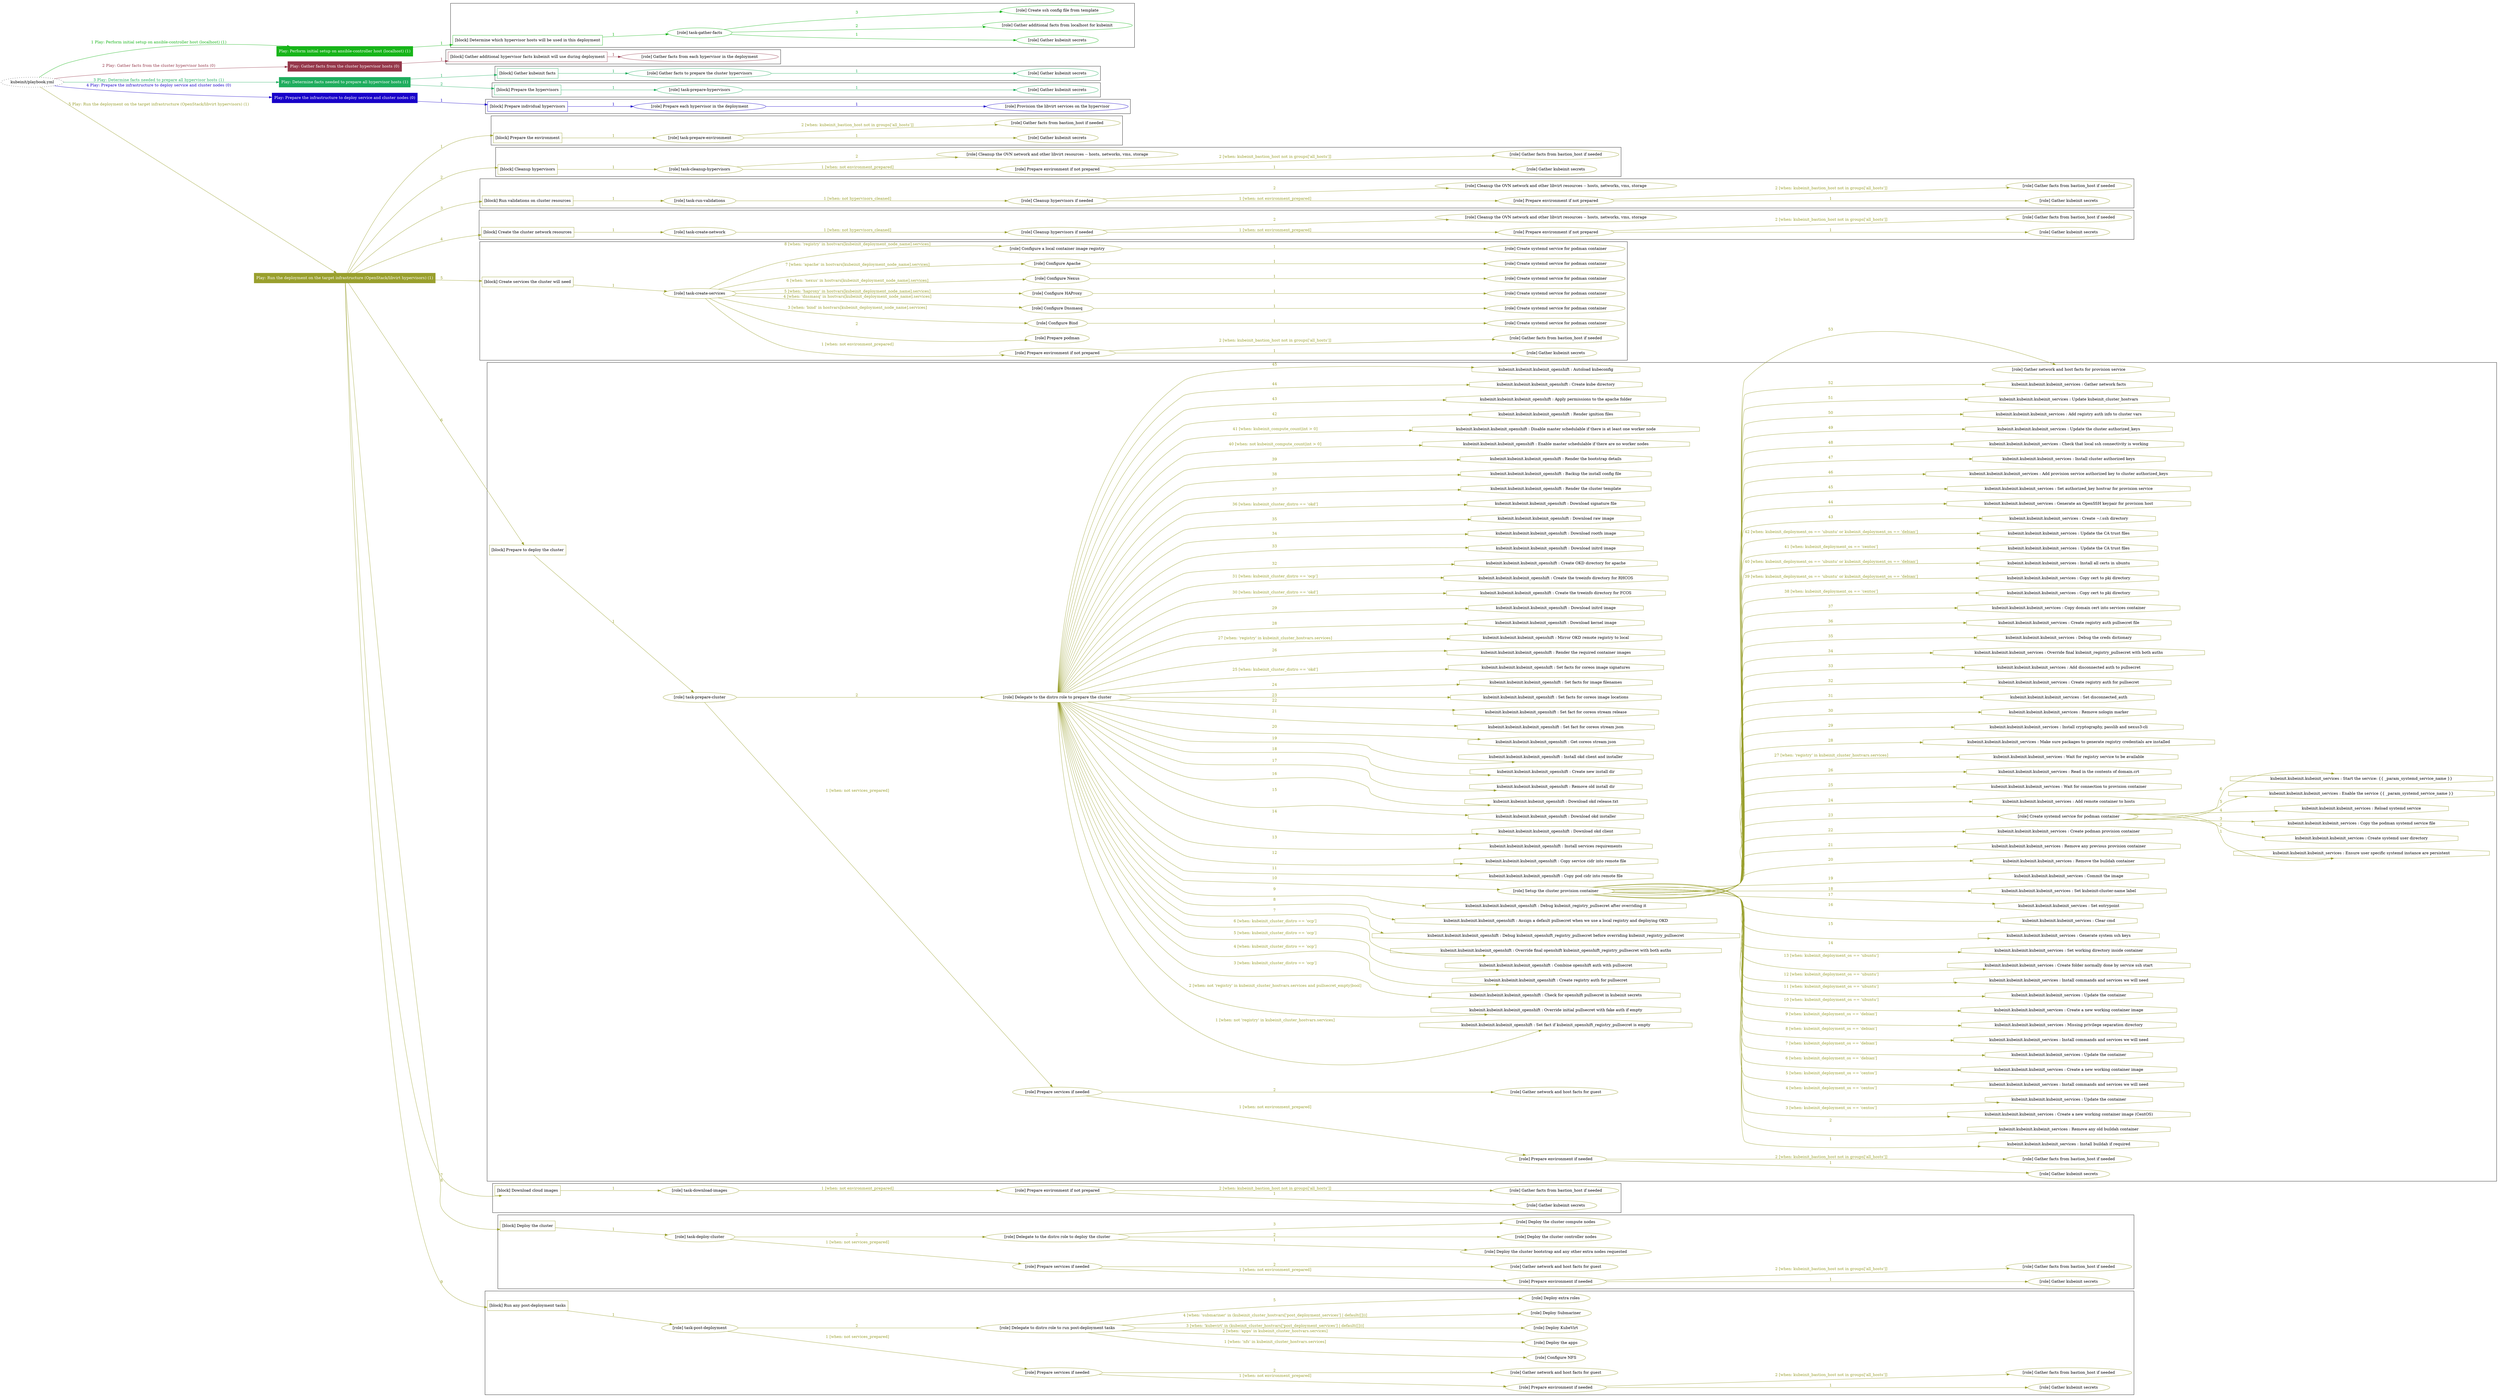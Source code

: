 digraph {
	graph [concentrate=true ordering=in rankdir=LR ratio=fill]
	edge [esep=5 sep=10]
	"kubeinit/playbook.yml" [URL="/home/runner/work/kubeinit/kubeinit/kubeinit/playbook.yml" id=playbook_7e8649b6 style=dotted]
	"kubeinit/playbook.yml" -> play_726b2e56 [label="1 Play: Perform initial setup on ansible-controller host (localhost) (1)" color="#17b519" fontcolor="#17b519" id=edge_play_726b2e56 labeltooltip="1 Play: Perform initial setup on ansible-controller host (localhost) (1)" tooltip="1 Play: Perform initial setup on ansible-controller host (localhost) (1)"]
	subgraph "Play: Perform initial setup on ansible-controller host (localhost) (1)" {
		play_726b2e56 [label="Play: Perform initial setup on ansible-controller host (localhost) (1)" URL="/home/runner/work/kubeinit/kubeinit/kubeinit/playbook.yml" color="#17b519" fontcolor="#ffffff" id=play_726b2e56 shape=box style=filled tooltip=localhost]
		play_726b2e56 -> block_bd96f31c [label=1 color="#17b519" fontcolor="#17b519" id=edge_block_bd96f31c labeltooltip=1 tooltip=1]
		subgraph cluster_block_bd96f31c {
			block_bd96f31c [label="[block] Determine which hypervisor hosts will be used in this deployment" URL="/home/runner/work/kubeinit/kubeinit/kubeinit/playbook.yml" color="#17b519" id=block_bd96f31c labeltooltip="Determine which hypervisor hosts will be used in this deployment" shape=box tooltip="Determine which hypervisor hosts will be used in this deployment"]
			block_bd96f31c -> role_98b7573f [label="1 " color="#17b519" fontcolor="#17b519" id=edge_role_98b7573f labeltooltip="1 " tooltip="1 "]
			subgraph "task-gather-facts" {
				role_98b7573f [label="[role] task-gather-facts" URL="/home/runner/work/kubeinit/kubeinit/kubeinit/playbook.yml" color="#17b519" id=role_98b7573f tooltip="task-gather-facts"]
				role_98b7573f -> role_8af3bc38 [label="1 " color="#17b519" fontcolor="#17b519" id=edge_role_8af3bc38 labeltooltip="1 " tooltip="1 "]
				subgraph "Gather kubeinit secrets" {
					role_8af3bc38 [label="[role] Gather kubeinit secrets" URL="/home/runner/.ansible/collections/ansible_collections/kubeinit/kubeinit/roles/kubeinit_prepare/tasks/build_hypervisors_group.yml" color="#17b519" id=role_8af3bc38 tooltip="Gather kubeinit secrets"]
				}
				role_98b7573f -> role_e978d218 [label="2 " color="#17b519" fontcolor="#17b519" id=edge_role_e978d218 labeltooltip="2 " tooltip="2 "]
				subgraph "Gather additional facts from localhost for kubeinit" {
					role_e978d218 [label="[role] Gather additional facts from localhost for kubeinit" URL="/home/runner/.ansible/collections/ansible_collections/kubeinit/kubeinit/roles/kubeinit_prepare/tasks/build_hypervisors_group.yml" color="#17b519" id=role_e978d218 tooltip="Gather additional facts from localhost for kubeinit"]
				}
				role_98b7573f -> role_bc85b033 [label="3 " color="#17b519" fontcolor="#17b519" id=edge_role_bc85b033 labeltooltip="3 " tooltip="3 "]
				subgraph "Create ssh config file from template" {
					role_bc85b033 [label="[role] Create ssh config file from template" URL="/home/runner/.ansible/collections/ansible_collections/kubeinit/kubeinit/roles/kubeinit_prepare/tasks/build_hypervisors_group.yml" color="#17b519" id=role_bc85b033 tooltip="Create ssh config file from template"]
				}
			}
		}
	}
	"kubeinit/playbook.yml" -> play_a35e675f [label="2 Play: Gather facts from the cluster hypervisor hosts (0)" color="#95374a" fontcolor="#95374a" id=edge_play_a35e675f labeltooltip="2 Play: Gather facts from the cluster hypervisor hosts (0)" tooltip="2 Play: Gather facts from the cluster hypervisor hosts (0)"]
	subgraph "Play: Gather facts from the cluster hypervisor hosts (0)" {
		play_a35e675f [label="Play: Gather facts from the cluster hypervisor hosts (0)" URL="/home/runner/work/kubeinit/kubeinit/kubeinit/playbook.yml" color="#95374a" fontcolor="#ffffff" id=play_a35e675f shape=box style=filled tooltip="Play: Gather facts from the cluster hypervisor hosts (0)"]
		play_a35e675f -> block_25aa1afe [label=1 color="#95374a" fontcolor="#95374a" id=edge_block_25aa1afe labeltooltip=1 tooltip=1]
		subgraph cluster_block_25aa1afe {
			block_25aa1afe [label="[block] Gather additional hypervisor facts kubeinit will use during deployment" URL="/home/runner/work/kubeinit/kubeinit/kubeinit/playbook.yml" color="#95374a" id=block_25aa1afe labeltooltip="Gather additional hypervisor facts kubeinit will use during deployment" shape=box tooltip="Gather additional hypervisor facts kubeinit will use during deployment"]
			block_25aa1afe -> role_ec5fa810 [label="1 " color="#95374a" fontcolor="#95374a" id=edge_role_ec5fa810 labeltooltip="1 " tooltip="1 "]
			subgraph "Gather facts from each hypervisor in the deployment" {
				role_ec5fa810 [label="[role] Gather facts from each hypervisor in the deployment" URL="/home/runner/work/kubeinit/kubeinit/kubeinit/playbook.yml" color="#95374a" id=role_ec5fa810 tooltip="Gather facts from each hypervisor in the deployment"]
			}
		}
	}
	"kubeinit/playbook.yml" -> play_caef587f [label="3 Play: Determine facts needed to prepare all hypervisor hosts (1)" color="#1fad5e" fontcolor="#1fad5e" id=edge_play_caef587f labeltooltip="3 Play: Determine facts needed to prepare all hypervisor hosts (1)" tooltip="3 Play: Determine facts needed to prepare all hypervisor hosts (1)"]
	subgraph "Play: Determine facts needed to prepare all hypervisor hosts (1)" {
		play_caef587f [label="Play: Determine facts needed to prepare all hypervisor hosts (1)" URL="/home/runner/work/kubeinit/kubeinit/kubeinit/playbook.yml" color="#1fad5e" fontcolor="#ffffff" id=play_caef587f shape=box style=filled tooltip=localhost]
		play_caef587f -> block_062f3e9b [label=1 color="#1fad5e" fontcolor="#1fad5e" id=edge_block_062f3e9b labeltooltip=1 tooltip=1]
		subgraph cluster_block_062f3e9b {
			block_062f3e9b [label="[block] Gather kubeinit facts" URL="/home/runner/work/kubeinit/kubeinit/kubeinit/playbook.yml" color="#1fad5e" id=block_062f3e9b labeltooltip="Gather kubeinit facts" shape=box tooltip="Gather kubeinit facts"]
			block_062f3e9b -> role_105a9b9e [label="1 " color="#1fad5e" fontcolor="#1fad5e" id=edge_role_105a9b9e labeltooltip="1 " tooltip="1 "]
			subgraph "Gather facts to prepare the cluster hypervisors" {
				role_105a9b9e [label="[role] Gather facts to prepare the cluster hypervisors" URL="/home/runner/work/kubeinit/kubeinit/kubeinit/playbook.yml" color="#1fad5e" id=role_105a9b9e tooltip="Gather facts to prepare the cluster hypervisors"]
				role_105a9b9e -> role_5d27c11c [label="1 " color="#1fad5e" fontcolor="#1fad5e" id=edge_role_5d27c11c labeltooltip="1 " tooltip="1 "]
				subgraph "Gather kubeinit secrets" {
					role_5d27c11c [label="[role] Gather kubeinit secrets" URL="/home/runner/.ansible/collections/ansible_collections/kubeinit/kubeinit/roles/kubeinit_prepare/tasks/gather_kubeinit_facts.yml" color="#1fad5e" id=role_5d27c11c tooltip="Gather kubeinit secrets"]
				}
			}
		}
		play_caef587f -> block_35e163ea [label=2 color="#1fad5e" fontcolor="#1fad5e" id=edge_block_35e163ea labeltooltip=2 tooltip=2]
		subgraph cluster_block_35e163ea {
			block_35e163ea [label="[block] Prepare the hypervisors" URL="/home/runner/work/kubeinit/kubeinit/kubeinit/playbook.yml" color="#1fad5e" id=block_35e163ea labeltooltip="Prepare the hypervisors" shape=box tooltip="Prepare the hypervisors"]
			block_35e163ea -> role_31b633ca [label="1 " color="#1fad5e" fontcolor="#1fad5e" id=edge_role_31b633ca labeltooltip="1 " tooltip="1 "]
			subgraph "task-prepare-hypervisors" {
				role_31b633ca [label="[role] task-prepare-hypervisors" URL="/home/runner/work/kubeinit/kubeinit/kubeinit/playbook.yml" color="#1fad5e" id=role_31b633ca tooltip="task-prepare-hypervisors"]
				role_31b633ca -> role_0de8a505 [label="1 " color="#1fad5e" fontcolor="#1fad5e" id=edge_role_0de8a505 labeltooltip="1 " tooltip="1 "]
				subgraph "Gather kubeinit secrets" {
					role_0de8a505 [label="[role] Gather kubeinit secrets" URL="/home/runner/.ansible/collections/ansible_collections/kubeinit/kubeinit/roles/kubeinit_prepare/tasks/gather_kubeinit_facts.yml" color="#1fad5e" id=role_0de8a505 tooltip="Gather kubeinit secrets"]
				}
			}
		}
	}
	"kubeinit/playbook.yml" -> play_90c2d5e2 [label="4 Play: Prepare the infrastructure to deploy service and cluster nodes (0)" color="#1803c9" fontcolor="#1803c9" id=edge_play_90c2d5e2 labeltooltip="4 Play: Prepare the infrastructure to deploy service and cluster nodes (0)" tooltip="4 Play: Prepare the infrastructure to deploy service and cluster nodes (0)"]
	subgraph "Play: Prepare the infrastructure to deploy service and cluster nodes (0)" {
		play_90c2d5e2 [label="Play: Prepare the infrastructure to deploy service and cluster nodes (0)" URL="/home/runner/work/kubeinit/kubeinit/kubeinit/playbook.yml" color="#1803c9" fontcolor="#ffffff" id=play_90c2d5e2 shape=box style=filled tooltip="Play: Prepare the infrastructure to deploy service and cluster nodes (0)"]
		play_90c2d5e2 -> block_2b41294f [label=1 color="#1803c9" fontcolor="#1803c9" id=edge_block_2b41294f labeltooltip=1 tooltip=1]
		subgraph cluster_block_2b41294f {
			block_2b41294f [label="[block] Prepare individual hypervisors" URL="/home/runner/work/kubeinit/kubeinit/kubeinit/playbook.yml" color="#1803c9" id=block_2b41294f labeltooltip="Prepare individual hypervisors" shape=box tooltip="Prepare individual hypervisors"]
			block_2b41294f -> role_d3acbc7e [label="1 " color="#1803c9" fontcolor="#1803c9" id=edge_role_d3acbc7e labeltooltip="1 " tooltip="1 "]
			subgraph "Prepare each hypervisor in the deployment" {
				role_d3acbc7e [label="[role] Prepare each hypervisor in the deployment" URL="/home/runner/work/kubeinit/kubeinit/kubeinit/playbook.yml" color="#1803c9" id=role_d3acbc7e tooltip="Prepare each hypervisor in the deployment"]
				role_d3acbc7e -> role_93c3df00 [label="1 " color="#1803c9" fontcolor="#1803c9" id=edge_role_93c3df00 labeltooltip="1 " tooltip="1 "]
				subgraph "Provision the libvirt services on the hypervisor" {
					role_93c3df00 [label="[role] Provision the libvirt services on the hypervisor" URL="/home/runner/.ansible/collections/ansible_collections/kubeinit/kubeinit/roles/kubeinit_prepare/tasks/prepare_hypervisor.yml" color="#1803c9" id=role_93c3df00 tooltip="Provision the libvirt services on the hypervisor"]
				}
			}
		}
	}
	"kubeinit/playbook.yml" -> play_43b39cf2 [label="5 Play: Run the deployment on the target infrastructure (OpenStack/libvirt hypervisors) (1)" color="#999f2d" fontcolor="#999f2d" id=edge_play_43b39cf2 labeltooltip="5 Play: Run the deployment on the target infrastructure (OpenStack/libvirt hypervisors) (1)" tooltip="5 Play: Run the deployment on the target infrastructure (OpenStack/libvirt hypervisors) (1)"]
	subgraph "Play: Run the deployment on the target infrastructure (OpenStack/libvirt hypervisors) (1)" {
		play_43b39cf2 [label="Play: Run the deployment on the target infrastructure (OpenStack/libvirt hypervisors) (1)" URL="/home/runner/work/kubeinit/kubeinit/kubeinit/playbook.yml" color="#999f2d" fontcolor="#ffffff" id=play_43b39cf2 shape=box style=filled tooltip=localhost]
		play_43b39cf2 -> block_c782356f [label=1 color="#999f2d" fontcolor="#999f2d" id=edge_block_c782356f labeltooltip=1 tooltip=1]
		subgraph cluster_block_c782356f {
			block_c782356f [label="[block] Prepare the environment" URL="/home/runner/work/kubeinit/kubeinit/kubeinit/playbook.yml" color="#999f2d" id=block_c782356f labeltooltip="Prepare the environment" shape=box tooltip="Prepare the environment"]
			block_c782356f -> role_2b58832c [label="1 " color="#999f2d" fontcolor="#999f2d" id=edge_role_2b58832c labeltooltip="1 " tooltip="1 "]
			subgraph "task-prepare-environment" {
				role_2b58832c [label="[role] task-prepare-environment" URL="/home/runner/work/kubeinit/kubeinit/kubeinit/playbook.yml" color="#999f2d" id=role_2b58832c tooltip="task-prepare-environment"]
				role_2b58832c -> role_77c2dedd [label="1 " color="#999f2d" fontcolor="#999f2d" id=edge_role_77c2dedd labeltooltip="1 " tooltip="1 "]
				subgraph "Gather kubeinit secrets" {
					role_77c2dedd [label="[role] Gather kubeinit secrets" URL="/home/runner/.ansible/collections/ansible_collections/kubeinit/kubeinit/roles/kubeinit_prepare/tasks/gather_kubeinit_facts.yml" color="#999f2d" id=role_77c2dedd tooltip="Gather kubeinit secrets"]
				}
				role_2b58832c -> role_d36b9ae2 [label="2 [when: kubeinit_bastion_host not in groups['all_hosts']]" color="#999f2d" fontcolor="#999f2d" id=edge_role_d36b9ae2 labeltooltip="2 [when: kubeinit_bastion_host not in groups['all_hosts']]" tooltip="2 [when: kubeinit_bastion_host not in groups['all_hosts']]"]
				subgraph "Gather facts from bastion_host if needed" {
					role_d36b9ae2 [label="[role] Gather facts from bastion_host if needed" URL="/home/runner/.ansible/collections/ansible_collections/kubeinit/kubeinit/roles/kubeinit_prepare/tasks/main.yml" color="#999f2d" id=role_d36b9ae2 tooltip="Gather facts from bastion_host if needed"]
				}
			}
		}
		play_43b39cf2 -> block_6e1e2611 [label=2 color="#999f2d" fontcolor="#999f2d" id=edge_block_6e1e2611 labeltooltip=2 tooltip=2]
		subgraph cluster_block_6e1e2611 {
			block_6e1e2611 [label="[block] Cleanup hypervisors" URL="/home/runner/work/kubeinit/kubeinit/kubeinit/playbook.yml" color="#999f2d" id=block_6e1e2611 labeltooltip="Cleanup hypervisors" shape=box tooltip="Cleanup hypervisors"]
			block_6e1e2611 -> role_eaebfeb4 [label="1 " color="#999f2d" fontcolor="#999f2d" id=edge_role_eaebfeb4 labeltooltip="1 " tooltip="1 "]
			subgraph "task-cleanup-hypervisors" {
				role_eaebfeb4 [label="[role] task-cleanup-hypervisors" URL="/home/runner/work/kubeinit/kubeinit/kubeinit/playbook.yml" color="#999f2d" id=role_eaebfeb4 tooltip="task-cleanup-hypervisors"]
				role_eaebfeb4 -> role_46845169 [label="1 [when: not environment_prepared]" color="#999f2d" fontcolor="#999f2d" id=edge_role_46845169 labeltooltip="1 [when: not environment_prepared]" tooltip="1 [when: not environment_prepared]"]
				subgraph "Prepare environment if not prepared" {
					role_46845169 [label="[role] Prepare environment if not prepared" URL="/home/runner/.ansible/collections/ansible_collections/kubeinit/kubeinit/roles/kubeinit_libvirt/tasks/cleanup_hypervisors.yml" color="#999f2d" id=role_46845169 tooltip="Prepare environment if not prepared"]
					role_46845169 -> role_2d78fe11 [label="1 " color="#999f2d" fontcolor="#999f2d" id=edge_role_2d78fe11 labeltooltip="1 " tooltip="1 "]
					subgraph "Gather kubeinit secrets" {
						role_2d78fe11 [label="[role] Gather kubeinit secrets" URL="/home/runner/.ansible/collections/ansible_collections/kubeinit/kubeinit/roles/kubeinit_prepare/tasks/gather_kubeinit_facts.yml" color="#999f2d" id=role_2d78fe11 tooltip="Gather kubeinit secrets"]
					}
					role_46845169 -> role_ac6b880e [label="2 [when: kubeinit_bastion_host not in groups['all_hosts']]" color="#999f2d" fontcolor="#999f2d" id=edge_role_ac6b880e labeltooltip="2 [when: kubeinit_bastion_host not in groups['all_hosts']]" tooltip="2 [when: kubeinit_bastion_host not in groups['all_hosts']]"]
					subgraph "Gather facts from bastion_host if needed" {
						role_ac6b880e [label="[role] Gather facts from bastion_host if needed" URL="/home/runner/.ansible/collections/ansible_collections/kubeinit/kubeinit/roles/kubeinit_prepare/tasks/main.yml" color="#999f2d" id=role_ac6b880e tooltip="Gather facts from bastion_host if needed"]
					}
				}
				role_eaebfeb4 -> role_59da5185 [label="2 " color="#999f2d" fontcolor="#999f2d" id=edge_role_59da5185 labeltooltip="2 " tooltip="2 "]
				subgraph "Cleanup the OVN network and other libvirt resources -- hosts, networks, vms, storage" {
					role_59da5185 [label="[role] Cleanup the OVN network and other libvirt resources -- hosts, networks, vms, storage" URL="/home/runner/.ansible/collections/ansible_collections/kubeinit/kubeinit/roles/kubeinit_libvirt/tasks/cleanup_hypervisors.yml" color="#999f2d" id=role_59da5185 tooltip="Cleanup the OVN network and other libvirt resources -- hosts, networks, vms, storage"]
				}
			}
		}
		play_43b39cf2 -> block_04b46d04 [label=3 color="#999f2d" fontcolor="#999f2d" id=edge_block_04b46d04 labeltooltip=3 tooltip=3]
		subgraph cluster_block_04b46d04 {
			block_04b46d04 [label="[block] Run validations on cluster resources" URL="/home/runner/work/kubeinit/kubeinit/kubeinit/playbook.yml" color="#999f2d" id=block_04b46d04 labeltooltip="Run validations on cluster resources" shape=box tooltip="Run validations on cluster resources"]
			block_04b46d04 -> role_fb218218 [label="1 " color="#999f2d" fontcolor="#999f2d" id=edge_role_fb218218 labeltooltip="1 " tooltip="1 "]
			subgraph "task-run-validations" {
				role_fb218218 [label="[role] task-run-validations" URL="/home/runner/work/kubeinit/kubeinit/kubeinit/playbook.yml" color="#999f2d" id=role_fb218218 tooltip="task-run-validations"]
				role_fb218218 -> role_568c320e [label="1 [when: not hypervisors_cleaned]" color="#999f2d" fontcolor="#999f2d" id=edge_role_568c320e labeltooltip="1 [when: not hypervisors_cleaned]" tooltip="1 [when: not hypervisors_cleaned]"]
				subgraph "Cleanup hypervisors if needed" {
					role_568c320e [label="[role] Cleanup hypervisors if needed" URL="/home/runner/.ansible/collections/ansible_collections/kubeinit/kubeinit/roles/kubeinit_validations/tasks/main.yml" color="#999f2d" id=role_568c320e tooltip="Cleanup hypervisors if needed"]
					role_568c320e -> role_0749ac9f [label="1 [when: not environment_prepared]" color="#999f2d" fontcolor="#999f2d" id=edge_role_0749ac9f labeltooltip="1 [when: not environment_prepared]" tooltip="1 [when: not environment_prepared]"]
					subgraph "Prepare environment if not prepared" {
						role_0749ac9f [label="[role] Prepare environment if not prepared" URL="/home/runner/.ansible/collections/ansible_collections/kubeinit/kubeinit/roles/kubeinit_libvirt/tasks/cleanup_hypervisors.yml" color="#999f2d" id=role_0749ac9f tooltip="Prepare environment if not prepared"]
						role_0749ac9f -> role_84732271 [label="1 " color="#999f2d" fontcolor="#999f2d" id=edge_role_84732271 labeltooltip="1 " tooltip="1 "]
						subgraph "Gather kubeinit secrets" {
							role_84732271 [label="[role] Gather kubeinit secrets" URL="/home/runner/.ansible/collections/ansible_collections/kubeinit/kubeinit/roles/kubeinit_prepare/tasks/gather_kubeinit_facts.yml" color="#999f2d" id=role_84732271 tooltip="Gather kubeinit secrets"]
						}
						role_0749ac9f -> role_fad649cc [label="2 [when: kubeinit_bastion_host not in groups['all_hosts']]" color="#999f2d" fontcolor="#999f2d" id=edge_role_fad649cc labeltooltip="2 [when: kubeinit_bastion_host not in groups['all_hosts']]" tooltip="2 [when: kubeinit_bastion_host not in groups['all_hosts']]"]
						subgraph "Gather facts from bastion_host if needed" {
							role_fad649cc [label="[role] Gather facts from bastion_host if needed" URL="/home/runner/.ansible/collections/ansible_collections/kubeinit/kubeinit/roles/kubeinit_prepare/tasks/main.yml" color="#999f2d" id=role_fad649cc tooltip="Gather facts from bastion_host if needed"]
						}
					}
					role_568c320e -> role_e745caed [label="2 " color="#999f2d" fontcolor="#999f2d" id=edge_role_e745caed labeltooltip="2 " tooltip="2 "]
					subgraph "Cleanup the OVN network and other libvirt resources -- hosts, networks, vms, storage" {
						role_e745caed [label="[role] Cleanup the OVN network and other libvirt resources -- hosts, networks, vms, storage" URL="/home/runner/.ansible/collections/ansible_collections/kubeinit/kubeinit/roles/kubeinit_libvirt/tasks/cleanup_hypervisors.yml" color="#999f2d" id=role_e745caed tooltip="Cleanup the OVN network and other libvirt resources -- hosts, networks, vms, storage"]
					}
				}
			}
		}
		play_43b39cf2 -> block_91726982 [label=4 color="#999f2d" fontcolor="#999f2d" id=edge_block_91726982 labeltooltip=4 tooltip=4]
		subgraph cluster_block_91726982 {
			block_91726982 [label="[block] Create the cluster network resources" URL="/home/runner/work/kubeinit/kubeinit/kubeinit/playbook.yml" color="#999f2d" id=block_91726982 labeltooltip="Create the cluster network resources" shape=box tooltip="Create the cluster network resources"]
			block_91726982 -> role_49d1a7ff [label="1 " color="#999f2d" fontcolor="#999f2d" id=edge_role_49d1a7ff labeltooltip="1 " tooltip="1 "]
			subgraph "task-create-network" {
				role_49d1a7ff [label="[role] task-create-network" URL="/home/runner/work/kubeinit/kubeinit/kubeinit/playbook.yml" color="#999f2d" id=role_49d1a7ff tooltip="task-create-network"]
				role_49d1a7ff -> role_41e8d380 [label="1 [when: not hypervisors_cleaned]" color="#999f2d" fontcolor="#999f2d" id=edge_role_41e8d380 labeltooltip="1 [when: not hypervisors_cleaned]" tooltip="1 [when: not hypervisors_cleaned]"]
				subgraph "Cleanup hypervisors if needed" {
					role_41e8d380 [label="[role] Cleanup hypervisors if needed" URL="/home/runner/.ansible/collections/ansible_collections/kubeinit/kubeinit/roles/kubeinit_libvirt/tasks/create_network.yml" color="#999f2d" id=role_41e8d380 tooltip="Cleanup hypervisors if needed"]
					role_41e8d380 -> role_6ac41c67 [label="1 [when: not environment_prepared]" color="#999f2d" fontcolor="#999f2d" id=edge_role_6ac41c67 labeltooltip="1 [when: not environment_prepared]" tooltip="1 [when: not environment_prepared]"]
					subgraph "Prepare environment if not prepared" {
						role_6ac41c67 [label="[role] Prepare environment if not prepared" URL="/home/runner/.ansible/collections/ansible_collections/kubeinit/kubeinit/roles/kubeinit_libvirt/tasks/cleanup_hypervisors.yml" color="#999f2d" id=role_6ac41c67 tooltip="Prepare environment if not prepared"]
						role_6ac41c67 -> role_666788ce [label="1 " color="#999f2d" fontcolor="#999f2d" id=edge_role_666788ce labeltooltip="1 " tooltip="1 "]
						subgraph "Gather kubeinit secrets" {
							role_666788ce [label="[role] Gather kubeinit secrets" URL="/home/runner/.ansible/collections/ansible_collections/kubeinit/kubeinit/roles/kubeinit_prepare/tasks/gather_kubeinit_facts.yml" color="#999f2d" id=role_666788ce tooltip="Gather kubeinit secrets"]
						}
						role_6ac41c67 -> role_bb1d4474 [label="2 [when: kubeinit_bastion_host not in groups['all_hosts']]" color="#999f2d" fontcolor="#999f2d" id=edge_role_bb1d4474 labeltooltip="2 [when: kubeinit_bastion_host not in groups['all_hosts']]" tooltip="2 [when: kubeinit_bastion_host not in groups['all_hosts']]"]
						subgraph "Gather facts from bastion_host if needed" {
							role_bb1d4474 [label="[role] Gather facts from bastion_host if needed" URL="/home/runner/.ansible/collections/ansible_collections/kubeinit/kubeinit/roles/kubeinit_prepare/tasks/main.yml" color="#999f2d" id=role_bb1d4474 tooltip="Gather facts from bastion_host if needed"]
						}
					}
					role_41e8d380 -> role_43dad430 [label="2 " color="#999f2d" fontcolor="#999f2d" id=edge_role_43dad430 labeltooltip="2 " tooltip="2 "]
					subgraph "Cleanup the OVN network and other libvirt resources -- hosts, networks, vms, storage" {
						role_43dad430 [label="[role] Cleanup the OVN network and other libvirt resources -- hosts, networks, vms, storage" URL="/home/runner/.ansible/collections/ansible_collections/kubeinit/kubeinit/roles/kubeinit_libvirt/tasks/cleanup_hypervisors.yml" color="#999f2d" id=role_43dad430 tooltip="Cleanup the OVN network and other libvirt resources -- hosts, networks, vms, storage"]
					}
				}
			}
		}
		play_43b39cf2 -> block_88e49963 [label=5 color="#999f2d" fontcolor="#999f2d" id=edge_block_88e49963 labeltooltip=5 tooltip=5]
		subgraph cluster_block_88e49963 {
			block_88e49963 [label="[block] Create services the cluster will need" URL="/home/runner/work/kubeinit/kubeinit/kubeinit/playbook.yml" color="#999f2d" id=block_88e49963 labeltooltip="Create services the cluster will need" shape=box tooltip="Create services the cluster will need"]
			block_88e49963 -> role_d57a8e07 [label="1 " color="#999f2d" fontcolor="#999f2d" id=edge_role_d57a8e07 labeltooltip="1 " tooltip="1 "]
			subgraph "task-create-services" {
				role_d57a8e07 [label="[role] task-create-services" URL="/home/runner/work/kubeinit/kubeinit/kubeinit/playbook.yml" color="#999f2d" id=role_d57a8e07 tooltip="task-create-services"]
				role_d57a8e07 -> role_e2871a14 [label="1 [when: not environment_prepared]" color="#999f2d" fontcolor="#999f2d" id=edge_role_e2871a14 labeltooltip="1 [when: not environment_prepared]" tooltip="1 [when: not environment_prepared]"]
				subgraph "Prepare environment if not prepared" {
					role_e2871a14 [label="[role] Prepare environment if not prepared" URL="/home/runner/.ansible/collections/ansible_collections/kubeinit/kubeinit/roles/kubeinit_services/tasks/main.yml" color="#999f2d" id=role_e2871a14 tooltip="Prepare environment if not prepared"]
					role_e2871a14 -> role_da4106c7 [label="1 " color="#999f2d" fontcolor="#999f2d" id=edge_role_da4106c7 labeltooltip="1 " tooltip="1 "]
					subgraph "Gather kubeinit secrets" {
						role_da4106c7 [label="[role] Gather kubeinit secrets" URL="/home/runner/.ansible/collections/ansible_collections/kubeinit/kubeinit/roles/kubeinit_prepare/tasks/gather_kubeinit_facts.yml" color="#999f2d" id=role_da4106c7 tooltip="Gather kubeinit secrets"]
					}
					role_e2871a14 -> role_c8c0fe03 [label="2 [when: kubeinit_bastion_host not in groups['all_hosts']]" color="#999f2d" fontcolor="#999f2d" id=edge_role_c8c0fe03 labeltooltip="2 [when: kubeinit_bastion_host not in groups['all_hosts']]" tooltip="2 [when: kubeinit_bastion_host not in groups['all_hosts']]"]
					subgraph "Gather facts from bastion_host if needed" {
						role_c8c0fe03 [label="[role] Gather facts from bastion_host if needed" URL="/home/runner/.ansible/collections/ansible_collections/kubeinit/kubeinit/roles/kubeinit_prepare/tasks/main.yml" color="#999f2d" id=role_c8c0fe03 tooltip="Gather facts from bastion_host if needed"]
					}
				}
				role_d57a8e07 -> role_211029de [label="2 " color="#999f2d" fontcolor="#999f2d" id=edge_role_211029de labeltooltip="2 " tooltip="2 "]
				subgraph "Prepare podman" {
					role_211029de [label="[role] Prepare podman" URL="/home/runner/.ansible/collections/ansible_collections/kubeinit/kubeinit/roles/kubeinit_services/tasks/00_create_service_pod.yml" color="#999f2d" id=role_211029de tooltip="Prepare podman"]
				}
				role_d57a8e07 -> role_094e39cd [label="3 [when: 'bind' in hostvars[kubeinit_deployment_node_name].services]" color="#999f2d" fontcolor="#999f2d" id=edge_role_094e39cd labeltooltip="3 [when: 'bind' in hostvars[kubeinit_deployment_node_name].services]" tooltip="3 [when: 'bind' in hostvars[kubeinit_deployment_node_name].services]"]
				subgraph "Configure Bind" {
					role_094e39cd [label="[role] Configure Bind" URL="/home/runner/.ansible/collections/ansible_collections/kubeinit/kubeinit/roles/kubeinit_services/tasks/start_services_containers.yml" color="#999f2d" id=role_094e39cd tooltip="Configure Bind"]
					role_094e39cd -> role_1242002f [label="1 " color="#999f2d" fontcolor="#999f2d" id=edge_role_1242002f labeltooltip="1 " tooltip="1 "]
					subgraph "Create systemd service for podman container" {
						role_1242002f [label="[role] Create systemd service for podman container" URL="/home/runner/.ansible/collections/ansible_collections/kubeinit/kubeinit/roles/kubeinit_bind/tasks/main.yml" color="#999f2d" id=role_1242002f tooltip="Create systemd service for podman container"]
					}
				}
				role_d57a8e07 -> role_2655e606 [label="4 [when: 'dnsmasq' in hostvars[kubeinit_deployment_node_name].services]" color="#999f2d" fontcolor="#999f2d" id=edge_role_2655e606 labeltooltip="4 [when: 'dnsmasq' in hostvars[kubeinit_deployment_node_name].services]" tooltip="4 [when: 'dnsmasq' in hostvars[kubeinit_deployment_node_name].services]"]
				subgraph "Configure Dnsmasq" {
					role_2655e606 [label="[role] Configure Dnsmasq" URL="/home/runner/.ansible/collections/ansible_collections/kubeinit/kubeinit/roles/kubeinit_services/tasks/start_services_containers.yml" color="#999f2d" id=role_2655e606 tooltip="Configure Dnsmasq"]
					role_2655e606 -> role_3943dc2f [label="1 " color="#999f2d" fontcolor="#999f2d" id=edge_role_3943dc2f labeltooltip="1 " tooltip="1 "]
					subgraph "Create systemd service for podman container" {
						role_3943dc2f [label="[role] Create systemd service for podman container" URL="/home/runner/.ansible/collections/ansible_collections/kubeinit/kubeinit/roles/kubeinit_dnsmasq/tasks/main.yml" color="#999f2d" id=role_3943dc2f tooltip="Create systemd service for podman container"]
					}
				}
				role_d57a8e07 -> role_8c4ee214 [label="5 [when: 'haproxy' in hostvars[kubeinit_deployment_node_name].services]" color="#999f2d" fontcolor="#999f2d" id=edge_role_8c4ee214 labeltooltip="5 [when: 'haproxy' in hostvars[kubeinit_deployment_node_name].services]" tooltip="5 [when: 'haproxy' in hostvars[kubeinit_deployment_node_name].services]"]
				subgraph "Configure HAProxy" {
					role_8c4ee214 [label="[role] Configure HAProxy" URL="/home/runner/.ansible/collections/ansible_collections/kubeinit/kubeinit/roles/kubeinit_services/tasks/start_services_containers.yml" color="#999f2d" id=role_8c4ee214 tooltip="Configure HAProxy"]
					role_8c4ee214 -> role_922454e8 [label="1 " color="#999f2d" fontcolor="#999f2d" id=edge_role_922454e8 labeltooltip="1 " tooltip="1 "]
					subgraph "Create systemd service for podman container" {
						role_922454e8 [label="[role] Create systemd service for podman container" URL="/home/runner/.ansible/collections/ansible_collections/kubeinit/kubeinit/roles/kubeinit_haproxy/tasks/main.yml" color="#999f2d" id=role_922454e8 tooltip="Create systemd service for podman container"]
					}
				}
				role_d57a8e07 -> role_c405364d [label="6 [when: 'nexus' in hostvars[kubeinit_deployment_node_name].services]" color="#999f2d" fontcolor="#999f2d" id=edge_role_c405364d labeltooltip="6 [when: 'nexus' in hostvars[kubeinit_deployment_node_name].services]" tooltip="6 [when: 'nexus' in hostvars[kubeinit_deployment_node_name].services]"]
				subgraph "Configure Nexus" {
					role_c405364d [label="[role] Configure Nexus" URL="/home/runner/.ansible/collections/ansible_collections/kubeinit/kubeinit/roles/kubeinit_services/tasks/start_services_containers.yml" color="#999f2d" id=role_c405364d tooltip="Configure Nexus"]
					role_c405364d -> role_93d9550f [label="1 " color="#999f2d" fontcolor="#999f2d" id=edge_role_93d9550f labeltooltip="1 " tooltip="1 "]
					subgraph "Create systemd service for podman container" {
						role_93d9550f [label="[role] Create systemd service for podman container" URL="/home/runner/.ansible/collections/ansible_collections/kubeinit/kubeinit/roles/kubeinit_nexus/tasks/main.yml" color="#999f2d" id=role_93d9550f tooltip="Create systemd service for podman container"]
					}
				}
				role_d57a8e07 -> role_7b2c1d8d [label="7 [when: 'apache' in hostvars[kubeinit_deployment_node_name].services]" color="#999f2d" fontcolor="#999f2d" id=edge_role_7b2c1d8d labeltooltip="7 [when: 'apache' in hostvars[kubeinit_deployment_node_name].services]" tooltip="7 [when: 'apache' in hostvars[kubeinit_deployment_node_name].services]"]
				subgraph "Configure Apache" {
					role_7b2c1d8d [label="[role] Configure Apache" URL="/home/runner/.ansible/collections/ansible_collections/kubeinit/kubeinit/roles/kubeinit_services/tasks/start_services_containers.yml" color="#999f2d" id=role_7b2c1d8d tooltip="Configure Apache"]
					role_7b2c1d8d -> role_073dd0df [label="1 " color="#999f2d" fontcolor="#999f2d" id=edge_role_073dd0df labeltooltip="1 " tooltip="1 "]
					subgraph "Create systemd service for podman container" {
						role_073dd0df [label="[role] Create systemd service for podman container" URL="/home/runner/.ansible/collections/ansible_collections/kubeinit/kubeinit/roles/kubeinit_apache/tasks/main.yml" color="#999f2d" id=role_073dd0df tooltip="Create systemd service for podman container"]
					}
				}
				role_d57a8e07 -> role_d429a70a [label="8 [when: 'registry' in hostvars[kubeinit_deployment_node_name].services]" color="#999f2d" fontcolor="#999f2d" id=edge_role_d429a70a labeltooltip="8 [when: 'registry' in hostvars[kubeinit_deployment_node_name].services]" tooltip="8 [when: 'registry' in hostvars[kubeinit_deployment_node_name].services]"]
				subgraph "Configure a local container image registry" {
					role_d429a70a [label="[role] Configure a local container image registry" URL="/home/runner/.ansible/collections/ansible_collections/kubeinit/kubeinit/roles/kubeinit_services/tasks/start_services_containers.yml" color="#999f2d" id=role_d429a70a tooltip="Configure a local container image registry"]
					role_d429a70a -> role_7d31b0bb [label="1 " color="#999f2d" fontcolor="#999f2d" id=edge_role_7d31b0bb labeltooltip="1 " tooltip="1 "]
					subgraph "Create systemd service for podman container" {
						role_7d31b0bb [label="[role] Create systemd service for podman container" URL="/home/runner/.ansible/collections/ansible_collections/kubeinit/kubeinit/roles/kubeinit_registry/tasks/main.yml" color="#999f2d" id=role_7d31b0bb tooltip="Create systemd service for podman container"]
					}
				}
			}
		}
		play_43b39cf2 -> block_4c3e6e8f [label=6 color="#999f2d" fontcolor="#999f2d" id=edge_block_4c3e6e8f labeltooltip=6 tooltip=6]
		subgraph cluster_block_4c3e6e8f {
			block_4c3e6e8f [label="[block] Prepare to deploy the cluster" URL="/home/runner/work/kubeinit/kubeinit/kubeinit/playbook.yml" color="#999f2d" id=block_4c3e6e8f labeltooltip="Prepare to deploy the cluster" shape=box tooltip="Prepare to deploy the cluster"]
			block_4c3e6e8f -> role_9f99444f [label="1 " color="#999f2d" fontcolor="#999f2d" id=edge_role_9f99444f labeltooltip="1 " tooltip="1 "]
			subgraph "task-prepare-cluster" {
				role_9f99444f [label="[role] task-prepare-cluster" URL="/home/runner/work/kubeinit/kubeinit/kubeinit/playbook.yml" color="#999f2d" id=role_9f99444f tooltip="task-prepare-cluster"]
				role_9f99444f -> role_4d8437b5 [label="1 [when: not services_prepared]" color="#999f2d" fontcolor="#999f2d" id=edge_role_4d8437b5 labeltooltip="1 [when: not services_prepared]" tooltip="1 [when: not services_prepared]"]
				subgraph "Prepare services if needed" {
					role_4d8437b5 [label="[role] Prepare services if needed" URL="/home/runner/.ansible/collections/ansible_collections/kubeinit/kubeinit/roles/kubeinit_prepare/tasks/prepare_cluster.yml" color="#999f2d" id=role_4d8437b5 tooltip="Prepare services if needed"]
					role_4d8437b5 -> role_47dd9332 [label="1 [when: not environment_prepared]" color="#999f2d" fontcolor="#999f2d" id=edge_role_47dd9332 labeltooltip="1 [when: not environment_prepared]" tooltip="1 [when: not environment_prepared]"]
					subgraph "Prepare environment if needed" {
						role_47dd9332 [label="[role] Prepare environment if needed" URL="/home/runner/.ansible/collections/ansible_collections/kubeinit/kubeinit/roles/kubeinit_services/tasks/prepare_services.yml" color="#999f2d" id=role_47dd9332 tooltip="Prepare environment if needed"]
						role_47dd9332 -> role_f0b06e6f [label="1 " color="#999f2d" fontcolor="#999f2d" id=edge_role_f0b06e6f labeltooltip="1 " tooltip="1 "]
						subgraph "Gather kubeinit secrets" {
							role_f0b06e6f [label="[role] Gather kubeinit secrets" URL="/home/runner/.ansible/collections/ansible_collections/kubeinit/kubeinit/roles/kubeinit_prepare/tasks/gather_kubeinit_facts.yml" color="#999f2d" id=role_f0b06e6f tooltip="Gather kubeinit secrets"]
						}
						role_47dd9332 -> role_70e26d33 [label="2 [when: kubeinit_bastion_host not in groups['all_hosts']]" color="#999f2d" fontcolor="#999f2d" id=edge_role_70e26d33 labeltooltip="2 [when: kubeinit_bastion_host not in groups['all_hosts']]" tooltip="2 [when: kubeinit_bastion_host not in groups['all_hosts']]"]
						subgraph "Gather facts from bastion_host if needed" {
							role_70e26d33 [label="[role] Gather facts from bastion_host if needed" URL="/home/runner/.ansible/collections/ansible_collections/kubeinit/kubeinit/roles/kubeinit_prepare/tasks/main.yml" color="#999f2d" id=role_70e26d33 tooltip="Gather facts from bastion_host if needed"]
						}
					}
					role_4d8437b5 -> role_aef9d065 [label="2 " color="#999f2d" fontcolor="#999f2d" id=edge_role_aef9d065 labeltooltip="2 " tooltip="2 "]
					subgraph "Gather network and host facts for guest" {
						role_aef9d065 [label="[role] Gather network and host facts for guest" URL="/home/runner/.ansible/collections/ansible_collections/kubeinit/kubeinit/roles/kubeinit_services/tasks/prepare_services.yml" color="#999f2d" id=role_aef9d065 tooltip="Gather network and host facts for guest"]
					}
				}
				role_9f99444f -> role_62fbd270 [label="2 " color="#999f2d" fontcolor="#999f2d" id=edge_role_62fbd270 labeltooltip="2 " tooltip="2 "]
				subgraph "Delegate to the distro role to prepare the cluster" {
					role_62fbd270 [label="[role] Delegate to the distro role to prepare the cluster" URL="/home/runner/.ansible/collections/ansible_collections/kubeinit/kubeinit/roles/kubeinit_prepare/tasks/prepare_cluster.yml" color="#999f2d" id=role_62fbd270 tooltip="Delegate to the distro role to prepare the cluster"]
					task_aa2dd19e [label="kubeinit.kubeinit.kubeinit_openshift : Set fact if kubeinit_openshift_registry_pullsecret is empty" URL="/home/runner/.ansible/collections/ansible_collections/kubeinit/kubeinit/roles/kubeinit_openshift/tasks/prepare_cluster.yml" color="#999f2d" id=task_aa2dd19e shape=octagon tooltip="kubeinit.kubeinit.kubeinit_openshift : Set fact if kubeinit_openshift_registry_pullsecret is empty"]
					role_62fbd270 -> task_aa2dd19e [label="1 [when: not 'registry' in kubeinit_cluster_hostvars.services]" color="#999f2d" fontcolor="#999f2d" id=edge_task_aa2dd19e labeltooltip="1 [when: not 'registry' in kubeinit_cluster_hostvars.services]" tooltip="1 [when: not 'registry' in kubeinit_cluster_hostvars.services]"]
					task_eada157c [label="kubeinit.kubeinit.kubeinit_openshift : Override initial pullsecret with fake auth if empty" URL="/home/runner/.ansible/collections/ansible_collections/kubeinit/kubeinit/roles/kubeinit_openshift/tasks/prepare_cluster.yml" color="#999f2d" id=task_eada157c shape=octagon tooltip="kubeinit.kubeinit.kubeinit_openshift : Override initial pullsecret with fake auth if empty"]
					role_62fbd270 -> task_eada157c [label="2 [when: not 'registry' in kubeinit_cluster_hostvars.services and pullsecret_empty|bool]" color="#999f2d" fontcolor="#999f2d" id=edge_task_eada157c labeltooltip="2 [when: not 'registry' in kubeinit_cluster_hostvars.services and pullsecret_empty|bool]" tooltip="2 [when: not 'registry' in kubeinit_cluster_hostvars.services and pullsecret_empty|bool]"]
					task_157ca79c [label="kubeinit.kubeinit.kubeinit_openshift : Check for openshift pullsecret in kubeinit secrets" URL="/home/runner/.ansible/collections/ansible_collections/kubeinit/kubeinit/roles/kubeinit_openshift/tasks/prepare_cluster.yml" color="#999f2d" id=task_157ca79c shape=octagon tooltip="kubeinit.kubeinit.kubeinit_openshift : Check for openshift pullsecret in kubeinit secrets"]
					role_62fbd270 -> task_157ca79c [label="3 [when: kubeinit_cluster_distro == 'ocp']" color="#999f2d" fontcolor="#999f2d" id=edge_task_157ca79c labeltooltip="3 [when: kubeinit_cluster_distro == 'ocp']" tooltip="3 [when: kubeinit_cluster_distro == 'ocp']"]
					task_13e54242 [label="kubeinit.kubeinit.kubeinit_openshift : Create registry auth for pullsecret" URL="/home/runner/.ansible/collections/ansible_collections/kubeinit/kubeinit/roles/kubeinit_openshift/tasks/prepare_cluster.yml" color="#999f2d" id=task_13e54242 shape=octagon tooltip="kubeinit.kubeinit.kubeinit_openshift : Create registry auth for pullsecret"]
					role_62fbd270 -> task_13e54242 [label="4 [when: kubeinit_cluster_distro == 'ocp']" color="#999f2d" fontcolor="#999f2d" id=edge_task_13e54242 labeltooltip="4 [when: kubeinit_cluster_distro == 'ocp']" tooltip="4 [when: kubeinit_cluster_distro == 'ocp']"]
					task_cb4e2e96 [label="kubeinit.kubeinit.kubeinit_openshift : Combine openshift auth with pullsecret" URL="/home/runner/.ansible/collections/ansible_collections/kubeinit/kubeinit/roles/kubeinit_openshift/tasks/prepare_cluster.yml" color="#999f2d" id=task_cb4e2e96 shape=octagon tooltip="kubeinit.kubeinit.kubeinit_openshift : Combine openshift auth with pullsecret"]
					role_62fbd270 -> task_cb4e2e96 [label="5 [when: kubeinit_cluster_distro == 'ocp']" color="#999f2d" fontcolor="#999f2d" id=edge_task_cb4e2e96 labeltooltip="5 [when: kubeinit_cluster_distro == 'ocp']" tooltip="5 [when: kubeinit_cluster_distro == 'ocp']"]
					task_7daebbde [label="kubeinit.kubeinit.kubeinit_openshift : Override final openshift kubeinit_openshift_registry_pullsecret with both auths" URL="/home/runner/.ansible/collections/ansible_collections/kubeinit/kubeinit/roles/kubeinit_openshift/tasks/prepare_cluster.yml" color="#999f2d" id=task_7daebbde shape=octagon tooltip="kubeinit.kubeinit.kubeinit_openshift : Override final openshift kubeinit_openshift_registry_pullsecret with both auths"]
					role_62fbd270 -> task_7daebbde [label="6 [when: kubeinit_cluster_distro == 'ocp']" color="#999f2d" fontcolor="#999f2d" id=edge_task_7daebbde labeltooltip="6 [when: kubeinit_cluster_distro == 'ocp']" tooltip="6 [when: kubeinit_cluster_distro == 'ocp']"]
					task_d2bafbe9 [label="kubeinit.kubeinit.kubeinit_openshift : Debug kubeinit_openshift_registry_pullsecret before overriding kubeinit_registry_pullsecret" URL="/home/runner/.ansible/collections/ansible_collections/kubeinit/kubeinit/roles/kubeinit_openshift/tasks/prepare_cluster.yml" color="#999f2d" id=task_d2bafbe9 shape=octagon tooltip="kubeinit.kubeinit.kubeinit_openshift : Debug kubeinit_openshift_registry_pullsecret before overriding kubeinit_registry_pullsecret"]
					role_62fbd270 -> task_d2bafbe9 [label="7 " color="#999f2d" fontcolor="#999f2d" id=edge_task_d2bafbe9 labeltooltip="7 " tooltip="7 "]
					task_39c99138 [label="kubeinit.kubeinit.kubeinit_openshift : Assign a default pullsecret when we use a local registry and deploying OKD" URL="/home/runner/.ansible/collections/ansible_collections/kubeinit/kubeinit/roles/kubeinit_openshift/tasks/prepare_cluster.yml" color="#999f2d" id=task_39c99138 shape=octagon tooltip="kubeinit.kubeinit.kubeinit_openshift : Assign a default pullsecret when we use a local registry and deploying OKD"]
					role_62fbd270 -> task_39c99138 [label="8 " color="#999f2d" fontcolor="#999f2d" id=edge_task_39c99138 labeltooltip="8 " tooltip="8 "]
					task_82e89051 [label="kubeinit.kubeinit.kubeinit_openshift : Debug kubeinit_registry_pullsecret after overriding it" URL="/home/runner/.ansible/collections/ansible_collections/kubeinit/kubeinit/roles/kubeinit_openshift/tasks/prepare_cluster.yml" color="#999f2d" id=task_82e89051 shape=octagon tooltip="kubeinit.kubeinit.kubeinit_openshift : Debug kubeinit_registry_pullsecret after overriding it"]
					role_62fbd270 -> task_82e89051 [label="9 " color="#999f2d" fontcolor="#999f2d" id=edge_task_82e89051 labeltooltip="9 " tooltip="9 "]
					role_62fbd270 -> role_8fb81516 [label="10 " color="#999f2d" fontcolor="#999f2d" id=edge_role_8fb81516 labeltooltip="10 " tooltip="10 "]
					subgraph "Setup the cluster provision container" {
						role_8fb81516 [label="[role] Setup the cluster provision container" URL="/home/runner/.ansible/collections/ansible_collections/kubeinit/kubeinit/roles/kubeinit_openshift/tasks/prepare_cluster.yml" color="#999f2d" id=role_8fb81516 tooltip="Setup the cluster provision container"]
						task_2155321d [label="kubeinit.kubeinit.kubeinit_services : Install buildah if required" URL="/home/runner/.ansible/collections/ansible_collections/kubeinit/kubeinit/roles/kubeinit_services/tasks/create_provision_container.yml" color="#999f2d" id=task_2155321d shape=octagon tooltip="kubeinit.kubeinit.kubeinit_services : Install buildah if required"]
						role_8fb81516 -> task_2155321d [label="1 " color="#999f2d" fontcolor="#999f2d" id=edge_task_2155321d labeltooltip="1 " tooltip="1 "]
						task_984ceec7 [label="kubeinit.kubeinit.kubeinit_services : Remove any old buildah container" URL="/home/runner/.ansible/collections/ansible_collections/kubeinit/kubeinit/roles/kubeinit_services/tasks/create_provision_container.yml" color="#999f2d" id=task_984ceec7 shape=octagon tooltip="kubeinit.kubeinit.kubeinit_services : Remove any old buildah container"]
						role_8fb81516 -> task_984ceec7 [label="2 " color="#999f2d" fontcolor="#999f2d" id=edge_task_984ceec7 labeltooltip="2 " tooltip="2 "]
						task_c6b3e61a [label="kubeinit.kubeinit.kubeinit_services : Create a new working container image (CentOS)" URL="/home/runner/.ansible/collections/ansible_collections/kubeinit/kubeinit/roles/kubeinit_services/tasks/create_provision_container.yml" color="#999f2d" id=task_c6b3e61a shape=octagon tooltip="kubeinit.kubeinit.kubeinit_services : Create a new working container image (CentOS)"]
						role_8fb81516 -> task_c6b3e61a [label="3 [when: kubeinit_deployment_os == 'centos']" color="#999f2d" fontcolor="#999f2d" id=edge_task_c6b3e61a labeltooltip="3 [when: kubeinit_deployment_os == 'centos']" tooltip="3 [when: kubeinit_deployment_os == 'centos']"]
						task_74e9b589 [label="kubeinit.kubeinit.kubeinit_services : Update the container" URL="/home/runner/.ansible/collections/ansible_collections/kubeinit/kubeinit/roles/kubeinit_services/tasks/create_provision_container.yml" color="#999f2d" id=task_74e9b589 shape=octagon tooltip="kubeinit.kubeinit.kubeinit_services : Update the container"]
						role_8fb81516 -> task_74e9b589 [label="4 [when: kubeinit_deployment_os == 'centos']" color="#999f2d" fontcolor="#999f2d" id=edge_task_74e9b589 labeltooltip="4 [when: kubeinit_deployment_os == 'centos']" tooltip="4 [when: kubeinit_deployment_os == 'centos']"]
						task_f6d6d0c8 [label="kubeinit.kubeinit.kubeinit_services : Install commands and services we will need" URL="/home/runner/.ansible/collections/ansible_collections/kubeinit/kubeinit/roles/kubeinit_services/tasks/create_provision_container.yml" color="#999f2d" id=task_f6d6d0c8 shape=octagon tooltip="kubeinit.kubeinit.kubeinit_services : Install commands and services we will need"]
						role_8fb81516 -> task_f6d6d0c8 [label="5 [when: kubeinit_deployment_os == 'centos']" color="#999f2d" fontcolor="#999f2d" id=edge_task_f6d6d0c8 labeltooltip="5 [when: kubeinit_deployment_os == 'centos']" tooltip="5 [when: kubeinit_deployment_os == 'centos']"]
						task_745e2468 [label="kubeinit.kubeinit.kubeinit_services : Create a new working container image" URL="/home/runner/.ansible/collections/ansible_collections/kubeinit/kubeinit/roles/kubeinit_services/tasks/create_provision_container.yml" color="#999f2d" id=task_745e2468 shape=octagon tooltip="kubeinit.kubeinit.kubeinit_services : Create a new working container image"]
						role_8fb81516 -> task_745e2468 [label="6 [when: kubeinit_deployment_os == 'debian']" color="#999f2d" fontcolor="#999f2d" id=edge_task_745e2468 labeltooltip="6 [when: kubeinit_deployment_os == 'debian']" tooltip="6 [when: kubeinit_deployment_os == 'debian']"]
						task_4fc00753 [label="kubeinit.kubeinit.kubeinit_services : Update the container" URL="/home/runner/.ansible/collections/ansible_collections/kubeinit/kubeinit/roles/kubeinit_services/tasks/create_provision_container.yml" color="#999f2d" id=task_4fc00753 shape=octagon tooltip="kubeinit.kubeinit.kubeinit_services : Update the container"]
						role_8fb81516 -> task_4fc00753 [label="7 [when: kubeinit_deployment_os == 'debian']" color="#999f2d" fontcolor="#999f2d" id=edge_task_4fc00753 labeltooltip="7 [when: kubeinit_deployment_os == 'debian']" tooltip="7 [when: kubeinit_deployment_os == 'debian']"]
						task_7aad3576 [label="kubeinit.kubeinit.kubeinit_services : Install commands and services we will need" URL="/home/runner/.ansible/collections/ansible_collections/kubeinit/kubeinit/roles/kubeinit_services/tasks/create_provision_container.yml" color="#999f2d" id=task_7aad3576 shape=octagon tooltip="kubeinit.kubeinit.kubeinit_services : Install commands and services we will need"]
						role_8fb81516 -> task_7aad3576 [label="8 [when: kubeinit_deployment_os == 'debian']" color="#999f2d" fontcolor="#999f2d" id=edge_task_7aad3576 labeltooltip="8 [when: kubeinit_deployment_os == 'debian']" tooltip="8 [when: kubeinit_deployment_os == 'debian']"]
						task_d388e1e3 [label="kubeinit.kubeinit.kubeinit_services : Missing privilege separation directory" URL="/home/runner/.ansible/collections/ansible_collections/kubeinit/kubeinit/roles/kubeinit_services/tasks/create_provision_container.yml" color="#999f2d" id=task_d388e1e3 shape=octagon tooltip="kubeinit.kubeinit.kubeinit_services : Missing privilege separation directory"]
						role_8fb81516 -> task_d388e1e3 [label="9 [when: kubeinit_deployment_os == 'debian']" color="#999f2d" fontcolor="#999f2d" id=edge_task_d388e1e3 labeltooltip="9 [when: kubeinit_deployment_os == 'debian']" tooltip="9 [when: kubeinit_deployment_os == 'debian']"]
						task_10ff350e [label="kubeinit.kubeinit.kubeinit_services : Create a new working container image" URL="/home/runner/.ansible/collections/ansible_collections/kubeinit/kubeinit/roles/kubeinit_services/tasks/create_provision_container.yml" color="#999f2d" id=task_10ff350e shape=octagon tooltip="kubeinit.kubeinit.kubeinit_services : Create a new working container image"]
						role_8fb81516 -> task_10ff350e [label="10 [when: kubeinit_deployment_os == 'ubuntu']" color="#999f2d" fontcolor="#999f2d" id=edge_task_10ff350e labeltooltip="10 [when: kubeinit_deployment_os == 'ubuntu']" tooltip="10 [when: kubeinit_deployment_os == 'ubuntu']"]
						task_b0715448 [label="kubeinit.kubeinit.kubeinit_services : Update the container" URL="/home/runner/.ansible/collections/ansible_collections/kubeinit/kubeinit/roles/kubeinit_services/tasks/create_provision_container.yml" color="#999f2d" id=task_b0715448 shape=octagon tooltip="kubeinit.kubeinit.kubeinit_services : Update the container"]
						role_8fb81516 -> task_b0715448 [label="11 [when: kubeinit_deployment_os == 'ubuntu']" color="#999f2d" fontcolor="#999f2d" id=edge_task_b0715448 labeltooltip="11 [when: kubeinit_deployment_os == 'ubuntu']" tooltip="11 [when: kubeinit_deployment_os == 'ubuntu']"]
						task_19897ff0 [label="kubeinit.kubeinit.kubeinit_services : Install commands and services we will need" URL="/home/runner/.ansible/collections/ansible_collections/kubeinit/kubeinit/roles/kubeinit_services/tasks/create_provision_container.yml" color="#999f2d" id=task_19897ff0 shape=octagon tooltip="kubeinit.kubeinit.kubeinit_services : Install commands and services we will need"]
						role_8fb81516 -> task_19897ff0 [label="12 [when: kubeinit_deployment_os == 'ubuntu']" color="#999f2d" fontcolor="#999f2d" id=edge_task_19897ff0 labeltooltip="12 [when: kubeinit_deployment_os == 'ubuntu']" tooltip="12 [when: kubeinit_deployment_os == 'ubuntu']"]
						task_176d9795 [label="kubeinit.kubeinit.kubeinit_services : Create folder normally done by service ssh start" URL="/home/runner/.ansible/collections/ansible_collections/kubeinit/kubeinit/roles/kubeinit_services/tasks/create_provision_container.yml" color="#999f2d" id=task_176d9795 shape=octagon tooltip="kubeinit.kubeinit.kubeinit_services : Create folder normally done by service ssh start"]
						role_8fb81516 -> task_176d9795 [label="13 [when: kubeinit_deployment_os == 'ubuntu']" color="#999f2d" fontcolor="#999f2d" id=edge_task_176d9795 labeltooltip="13 [when: kubeinit_deployment_os == 'ubuntu']" tooltip="13 [when: kubeinit_deployment_os == 'ubuntu']"]
						task_df7f5cc4 [label="kubeinit.kubeinit.kubeinit_services : Set working directory inside container" URL="/home/runner/.ansible/collections/ansible_collections/kubeinit/kubeinit/roles/kubeinit_services/tasks/create_provision_container.yml" color="#999f2d" id=task_df7f5cc4 shape=octagon tooltip="kubeinit.kubeinit.kubeinit_services : Set working directory inside container"]
						role_8fb81516 -> task_df7f5cc4 [label="14 " color="#999f2d" fontcolor="#999f2d" id=edge_task_df7f5cc4 labeltooltip="14 " tooltip="14 "]
						task_eef9ab8f [label="kubeinit.kubeinit.kubeinit_services : Generate system ssh keys" URL="/home/runner/.ansible/collections/ansible_collections/kubeinit/kubeinit/roles/kubeinit_services/tasks/create_provision_container.yml" color="#999f2d" id=task_eef9ab8f shape=octagon tooltip="kubeinit.kubeinit.kubeinit_services : Generate system ssh keys"]
						role_8fb81516 -> task_eef9ab8f [label="15 " color="#999f2d" fontcolor="#999f2d" id=edge_task_eef9ab8f labeltooltip="15 " tooltip="15 "]
						task_a742c8a0 [label="kubeinit.kubeinit.kubeinit_services : Clear cmd" URL="/home/runner/.ansible/collections/ansible_collections/kubeinit/kubeinit/roles/kubeinit_services/tasks/create_provision_container.yml" color="#999f2d" id=task_a742c8a0 shape=octagon tooltip="kubeinit.kubeinit.kubeinit_services : Clear cmd"]
						role_8fb81516 -> task_a742c8a0 [label="16 " color="#999f2d" fontcolor="#999f2d" id=edge_task_a742c8a0 labeltooltip="16 " tooltip="16 "]
						task_88daa54e [label="kubeinit.kubeinit.kubeinit_services : Set entrypoint" URL="/home/runner/.ansible/collections/ansible_collections/kubeinit/kubeinit/roles/kubeinit_services/tasks/create_provision_container.yml" color="#999f2d" id=task_88daa54e shape=octagon tooltip="kubeinit.kubeinit.kubeinit_services : Set entrypoint"]
						role_8fb81516 -> task_88daa54e [label="17 " color="#999f2d" fontcolor="#999f2d" id=edge_task_88daa54e labeltooltip="17 " tooltip="17 "]
						task_739d8f2b [label="kubeinit.kubeinit.kubeinit_services : Set kubeinit-cluster-name label" URL="/home/runner/.ansible/collections/ansible_collections/kubeinit/kubeinit/roles/kubeinit_services/tasks/create_provision_container.yml" color="#999f2d" id=task_739d8f2b shape=octagon tooltip="kubeinit.kubeinit.kubeinit_services : Set kubeinit-cluster-name label"]
						role_8fb81516 -> task_739d8f2b [label="18 " color="#999f2d" fontcolor="#999f2d" id=edge_task_739d8f2b labeltooltip="18 " tooltip="18 "]
						task_36e44f96 [label="kubeinit.kubeinit.kubeinit_services : Commit the image" URL="/home/runner/.ansible/collections/ansible_collections/kubeinit/kubeinit/roles/kubeinit_services/tasks/create_provision_container.yml" color="#999f2d" id=task_36e44f96 shape=octagon tooltip="kubeinit.kubeinit.kubeinit_services : Commit the image"]
						role_8fb81516 -> task_36e44f96 [label="19 " color="#999f2d" fontcolor="#999f2d" id=edge_task_36e44f96 labeltooltip="19 " tooltip="19 "]
						task_5d636ca0 [label="kubeinit.kubeinit.kubeinit_services : Remove the buildah container" URL="/home/runner/.ansible/collections/ansible_collections/kubeinit/kubeinit/roles/kubeinit_services/tasks/create_provision_container.yml" color="#999f2d" id=task_5d636ca0 shape=octagon tooltip="kubeinit.kubeinit.kubeinit_services : Remove the buildah container"]
						role_8fb81516 -> task_5d636ca0 [label="20 " color="#999f2d" fontcolor="#999f2d" id=edge_task_5d636ca0 labeltooltip="20 " tooltip="20 "]
						task_4485331a [label="kubeinit.kubeinit.kubeinit_services : Remove any previous provision container" URL="/home/runner/.ansible/collections/ansible_collections/kubeinit/kubeinit/roles/kubeinit_services/tasks/create_provision_container.yml" color="#999f2d" id=task_4485331a shape=octagon tooltip="kubeinit.kubeinit.kubeinit_services : Remove any previous provision container"]
						role_8fb81516 -> task_4485331a [label="21 " color="#999f2d" fontcolor="#999f2d" id=edge_task_4485331a labeltooltip="21 " tooltip="21 "]
						task_7a3ffcce [label="kubeinit.kubeinit.kubeinit_services : Create podman provision container" URL="/home/runner/.ansible/collections/ansible_collections/kubeinit/kubeinit/roles/kubeinit_services/tasks/create_provision_container.yml" color="#999f2d" id=task_7a3ffcce shape=octagon tooltip="kubeinit.kubeinit.kubeinit_services : Create podman provision container"]
						role_8fb81516 -> task_7a3ffcce [label="22 " color="#999f2d" fontcolor="#999f2d" id=edge_task_7a3ffcce labeltooltip="22 " tooltip="22 "]
						role_8fb81516 -> role_0a6b7474 [label="23 " color="#999f2d" fontcolor="#999f2d" id=edge_role_0a6b7474 labeltooltip="23 " tooltip="23 "]
						subgraph "Create systemd service for podman container" {
							role_0a6b7474 [label="[role] Create systemd service for podman container" URL="/home/runner/.ansible/collections/ansible_collections/kubeinit/kubeinit/roles/kubeinit_services/tasks/create_provision_container.yml" color="#999f2d" id=role_0a6b7474 tooltip="Create systemd service for podman container"]
							task_ac82e302 [label="kubeinit.kubeinit.kubeinit_services : Ensure user specific systemd instance are persistent" URL="/home/runner/.ansible/collections/ansible_collections/kubeinit/kubeinit/roles/kubeinit_services/tasks/create_managed_service.yml" color="#999f2d" id=task_ac82e302 shape=octagon tooltip="kubeinit.kubeinit.kubeinit_services : Ensure user specific systemd instance are persistent"]
							role_0a6b7474 -> task_ac82e302 [label="1 " color="#999f2d" fontcolor="#999f2d" id=edge_task_ac82e302 labeltooltip="1 " tooltip="1 "]
							task_fdbcd1b2 [label="kubeinit.kubeinit.kubeinit_services : Create systemd user directory" URL="/home/runner/.ansible/collections/ansible_collections/kubeinit/kubeinit/roles/kubeinit_services/tasks/create_managed_service.yml" color="#999f2d" id=task_fdbcd1b2 shape=octagon tooltip="kubeinit.kubeinit.kubeinit_services : Create systemd user directory"]
							role_0a6b7474 -> task_fdbcd1b2 [label="2 " color="#999f2d" fontcolor="#999f2d" id=edge_task_fdbcd1b2 labeltooltip="2 " tooltip="2 "]
							task_ebceee6e [label="kubeinit.kubeinit.kubeinit_services : Copy the podman systemd service file" URL="/home/runner/.ansible/collections/ansible_collections/kubeinit/kubeinit/roles/kubeinit_services/tasks/create_managed_service.yml" color="#999f2d" id=task_ebceee6e shape=octagon tooltip="kubeinit.kubeinit.kubeinit_services : Copy the podman systemd service file"]
							role_0a6b7474 -> task_ebceee6e [label="3 " color="#999f2d" fontcolor="#999f2d" id=edge_task_ebceee6e labeltooltip="3 " tooltip="3 "]
							task_a7b3461f [label="kubeinit.kubeinit.kubeinit_services : Reload systemd service" URL="/home/runner/.ansible/collections/ansible_collections/kubeinit/kubeinit/roles/kubeinit_services/tasks/create_managed_service.yml" color="#999f2d" id=task_a7b3461f shape=octagon tooltip="kubeinit.kubeinit.kubeinit_services : Reload systemd service"]
							role_0a6b7474 -> task_a7b3461f [label="4 " color="#999f2d" fontcolor="#999f2d" id=edge_task_a7b3461f labeltooltip="4 " tooltip="4 "]
							task_ad625b0c [label="kubeinit.kubeinit.kubeinit_services : Enable the service {{ _param_systemd_service_name }}" URL="/home/runner/.ansible/collections/ansible_collections/kubeinit/kubeinit/roles/kubeinit_services/tasks/create_managed_service.yml" color="#999f2d" id=task_ad625b0c shape=octagon tooltip="kubeinit.kubeinit.kubeinit_services : Enable the service {{ _param_systemd_service_name }}"]
							role_0a6b7474 -> task_ad625b0c [label="5 " color="#999f2d" fontcolor="#999f2d" id=edge_task_ad625b0c labeltooltip="5 " tooltip="5 "]
							task_4d568118 [label="kubeinit.kubeinit.kubeinit_services : Start the service: {{ _param_systemd_service_name }}" URL="/home/runner/.ansible/collections/ansible_collections/kubeinit/kubeinit/roles/kubeinit_services/tasks/create_managed_service.yml" color="#999f2d" id=task_4d568118 shape=octagon tooltip="kubeinit.kubeinit.kubeinit_services : Start the service: {{ _param_systemd_service_name }}"]
							role_0a6b7474 -> task_4d568118 [label="6 " color="#999f2d" fontcolor="#999f2d" id=edge_task_4d568118 labeltooltip="6 " tooltip="6 "]
						}
						task_c2a7c509 [label="kubeinit.kubeinit.kubeinit_services : Add remote container to hosts" URL="/home/runner/.ansible/collections/ansible_collections/kubeinit/kubeinit/roles/kubeinit_services/tasks/create_provision_container.yml" color="#999f2d" id=task_c2a7c509 shape=octagon tooltip="kubeinit.kubeinit.kubeinit_services : Add remote container to hosts"]
						role_8fb81516 -> task_c2a7c509 [label="24 " color="#999f2d" fontcolor="#999f2d" id=edge_task_c2a7c509 labeltooltip="24 " tooltip="24 "]
						task_33b20ac1 [label="kubeinit.kubeinit.kubeinit_services : Wait for connection to provision container" URL="/home/runner/.ansible/collections/ansible_collections/kubeinit/kubeinit/roles/kubeinit_services/tasks/create_provision_container.yml" color="#999f2d" id=task_33b20ac1 shape=octagon tooltip="kubeinit.kubeinit.kubeinit_services : Wait for connection to provision container"]
						role_8fb81516 -> task_33b20ac1 [label="25 " color="#999f2d" fontcolor="#999f2d" id=edge_task_33b20ac1 labeltooltip="25 " tooltip="25 "]
						task_6c49612a [label="kubeinit.kubeinit.kubeinit_services : Read in the contents of domain.crt" URL="/home/runner/.ansible/collections/ansible_collections/kubeinit/kubeinit/roles/kubeinit_services/tasks/create_provision_container.yml" color="#999f2d" id=task_6c49612a shape=octagon tooltip="kubeinit.kubeinit.kubeinit_services : Read in the contents of domain.crt"]
						role_8fb81516 -> task_6c49612a [label="26 " color="#999f2d" fontcolor="#999f2d" id=edge_task_6c49612a labeltooltip="26 " tooltip="26 "]
						task_5edbd95e [label="kubeinit.kubeinit.kubeinit_services : Wait for registry service to be available" URL="/home/runner/.ansible/collections/ansible_collections/kubeinit/kubeinit/roles/kubeinit_services/tasks/create_provision_container.yml" color="#999f2d" id=task_5edbd95e shape=octagon tooltip="kubeinit.kubeinit.kubeinit_services : Wait for registry service to be available"]
						role_8fb81516 -> task_5edbd95e [label="27 [when: 'registry' in kubeinit_cluster_hostvars.services]" color="#999f2d" fontcolor="#999f2d" id=edge_task_5edbd95e labeltooltip="27 [when: 'registry' in kubeinit_cluster_hostvars.services]" tooltip="27 [when: 'registry' in kubeinit_cluster_hostvars.services]"]
						task_1792264f [label="kubeinit.kubeinit.kubeinit_services : Make sure packages to generate registry credentials are installed" URL="/home/runner/.ansible/collections/ansible_collections/kubeinit/kubeinit/roles/kubeinit_services/tasks/create_provision_container.yml" color="#999f2d" id=task_1792264f shape=octagon tooltip="kubeinit.kubeinit.kubeinit_services : Make sure packages to generate registry credentials are installed"]
						role_8fb81516 -> task_1792264f [label="28 " color="#999f2d" fontcolor="#999f2d" id=edge_task_1792264f labeltooltip="28 " tooltip="28 "]
						task_455eedb6 [label="kubeinit.kubeinit.kubeinit_services : Install cryptography, passlib and nexus3-cli" URL="/home/runner/.ansible/collections/ansible_collections/kubeinit/kubeinit/roles/kubeinit_services/tasks/create_provision_container.yml" color="#999f2d" id=task_455eedb6 shape=octagon tooltip="kubeinit.kubeinit.kubeinit_services : Install cryptography, passlib and nexus3-cli"]
						role_8fb81516 -> task_455eedb6 [label="29 " color="#999f2d" fontcolor="#999f2d" id=edge_task_455eedb6 labeltooltip="29 " tooltip="29 "]
						task_48fbade3 [label="kubeinit.kubeinit.kubeinit_services : Remove nologin marker" URL="/home/runner/.ansible/collections/ansible_collections/kubeinit/kubeinit/roles/kubeinit_services/tasks/create_provision_container.yml" color="#999f2d" id=task_48fbade3 shape=octagon tooltip="kubeinit.kubeinit.kubeinit_services : Remove nologin marker"]
						role_8fb81516 -> task_48fbade3 [label="30 " color="#999f2d" fontcolor="#999f2d" id=edge_task_48fbade3 labeltooltip="30 " tooltip="30 "]
						task_4f09e024 [label="kubeinit.kubeinit.kubeinit_services : Set disconnected_auth" URL="/home/runner/.ansible/collections/ansible_collections/kubeinit/kubeinit/roles/kubeinit_services/tasks/create_provision_container.yml" color="#999f2d" id=task_4f09e024 shape=octagon tooltip="kubeinit.kubeinit.kubeinit_services : Set disconnected_auth"]
						role_8fb81516 -> task_4f09e024 [label="31 " color="#999f2d" fontcolor="#999f2d" id=edge_task_4f09e024 labeltooltip="31 " tooltip="31 "]
						task_d419f561 [label="kubeinit.kubeinit.kubeinit_services : Create registry auth for pullsecret" URL="/home/runner/.ansible/collections/ansible_collections/kubeinit/kubeinit/roles/kubeinit_services/tasks/create_provision_container.yml" color="#999f2d" id=task_d419f561 shape=octagon tooltip="kubeinit.kubeinit.kubeinit_services : Create registry auth for pullsecret"]
						role_8fb81516 -> task_d419f561 [label="32 " color="#999f2d" fontcolor="#999f2d" id=edge_task_d419f561 labeltooltip="32 " tooltip="32 "]
						task_c2a7a7e6 [label="kubeinit.kubeinit.kubeinit_services : Add disconnected auth to pullsecret" URL="/home/runner/.ansible/collections/ansible_collections/kubeinit/kubeinit/roles/kubeinit_services/tasks/create_provision_container.yml" color="#999f2d" id=task_c2a7a7e6 shape=octagon tooltip="kubeinit.kubeinit.kubeinit_services : Add disconnected auth to pullsecret"]
						role_8fb81516 -> task_c2a7a7e6 [label="33 " color="#999f2d" fontcolor="#999f2d" id=edge_task_c2a7a7e6 labeltooltip="33 " tooltip="33 "]
						task_033275be [label="kubeinit.kubeinit.kubeinit_services : Override final kubeinit_registry_pullsecret with both auths" URL="/home/runner/.ansible/collections/ansible_collections/kubeinit/kubeinit/roles/kubeinit_services/tasks/create_provision_container.yml" color="#999f2d" id=task_033275be shape=octagon tooltip="kubeinit.kubeinit.kubeinit_services : Override final kubeinit_registry_pullsecret with both auths"]
						role_8fb81516 -> task_033275be [label="34 " color="#999f2d" fontcolor="#999f2d" id=edge_task_033275be labeltooltip="34 " tooltip="34 "]
						task_8038d331 [label="kubeinit.kubeinit.kubeinit_services : Debug the creds dictionary" URL="/home/runner/.ansible/collections/ansible_collections/kubeinit/kubeinit/roles/kubeinit_services/tasks/create_provision_container.yml" color="#999f2d" id=task_8038d331 shape=octagon tooltip="kubeinit.kubeinit.kubeinit_services : Debug the creds dictionary"]
						role_8fb81516 -> task_8038d331 [label="35 " color="#999f2d" fontcolor="#999f2d" id=edge_task_8038d331 labeltooltip="35 " tooltip="35 "]
						task_cee36861 [label="kubeinit.kubeinit.kubeinit_services : Create registry auth pullsecret file" URL="/home/runner/.ansible/collections/ansible_collections/kubeinit/kubeinit/roles/kubeinit_services/tasks/create_provision_container.yml" color="#999f2d" id=task_cee36861 shape=octagon tooltip="kubeinit.kubeinit.kubeinit_services : Create registry auth pullsecret file"]
						role_8fb81516 -> task_cee36861 [label="36 " color="#999f2d" fontcolor="#999f2d" id=edge_task_cee36861 labeltooltip="36 " tooltip="36 "]
						task_197e77de [label="kubeinit.kubeinit.kubeinit_services : Copy domain cert into services container" URL="/home/runner/.ansible/collections/ansible_collections/kubeinit/kubeinit/roles/kubeinit_services/tasks/create_provision_container.yml" color="#999f2d" id=task_197e77de shape=octagon tooltip="kubeinit.kubeinit.kubeinit_services : Copy domain cert into services container"]
						role_8fb81516 -> task_197e77de [label="37 " color="#999f2d" fontcolor="#999f2d" id=edge_task_197e77de labeltooltip="37 " tooltip="37 "]
						task_a7ce34e1 [label="kubeinit.kubeinit.kubeinit_services : Copy cert to pki directory" URL="/home/runner/.ansible/collections/ansible_collections/kubeinit/kubeinit/roles/kubeinit_services/tasks/create_provision_container.yml" color="#999f2d" id=task_a7ce34e1 shape=octagon tooltip="kubeinit.kubeinit.kubeinit_services : Copy cert to pki directory"]
						role_8fb81516 -> task_a7ce34e1 [label="38 [when: kubeinit_deployment_os == 'centos']" color="#999f2d" fontcolor="#999f2d" id=edge_task_a7ce34e1 labeltooltip="38 [when: kubeinit_deployment_os == 'centos']" tooltip="38 [when: kubeinit_deployment_os == 'centos']"]
						task_0087a071 [label="kubeinit.kubeinit.kubeinit_services : Copy cert to pki directory" URL="/home/runner/.ansible/collections/ansible_collections/kubeinit/kubeinit/roles/kubeinit_services/tasks/create_provision_container.yml" color="#999f2d" id=task_0087a071 shape=octagon tooltip="kubeinit.kubeinit.kubeinit_services : Copy cert to pki directory"]
						role_8fb81516 -> task_0087a071 [label="39 [when: kubeinit_deployment_os == 'ubuntu' or kubeinit_deployment_os == 'debian']" color="#999f2d" fontcolor="#999f2d" id=edge_task_0087a071 labeltooltip="39 [when: kubeinit_deployment_os == 'ubuntu' or kubeinit_deployment_os == 'debian']" tooltip="39 [when: kubeinit_deployment_os == 'ubuntu' or kubeinit_deployment_os == 'debian']"]
						task_4013ac02 [label="kubeinit.kubeinit.kubeinit_services : Install all certs in ubuntu" URL="/home/runner/.ansible/collections/ansible_collections/kubeinit/kubeinit/roles/kubeinit_services/tasks/create_provision_container.yml" color="#999f2d" id=task_4013ac02 shape=octagon tooltip="kubeinit.kubeinit.kubeinit_services : Install all certs in ubuntu"]
						role_8fb81516 -> task_4013ac02 [label="40 [when: kubeinit_deployment_os == 'ubuntu' or kubeinit_deployment_os == 'debian']" color="#999f2d" fontcolor="#999f2d" id=edge_task_4013ac02 labeltooltip="40 [when: kubeinit_deployment_os == 'ubuntu' or kubeinit_deployment_os == 'debian']" tooltip="40 [when: kubeinit_deployment_os == 'ubuntu' or kubeinit_deployment_os == 'debian']"]
						task_0222a80e [label="kubeinit.kubeinit.kubeinit_services : Update the CA trust files" URL="/home/runner/.ansible/collections/ansible_collections/kubeinit/kubeinit/roles/kubeinit_services/tasks/create_provision_container.yml" color="#999f2d" id=task_0222a80e shape=octagon tooltip="kubeinit.kubeinit.kubeinit_services : Update the CA trust files"]
						role_8fb81516 -> task_0222a80e [label="41 [when: kubeinit_deployment_os == 'centos']" color="#999f2d" fontcolor="#999f2d" id=edge_task_0222a80e labeltooltip="41 [when: kubeinit_deployment_os == 'centos']" tooltip="41 [when: kubeinit_deployment_os == 'centos']"]
						task_e041b631 [label="kubeinit.kubeinit.kubeinit_services : Update the CA trust files" URL="/home/runner/.ansible/collections/ansible_collections/kubeinit/kubeinit/roles/kubeinit_services/tasks/create_provision_container.yml" color="#999f2d" id=task_e041b631 shape=octagon tooltip="kubeinit.kubeinit.kubeinit_services : Update the CA trust files"]
						role_8fb81516 -> task_e041b631 [label="42 [when: kubeinit_deployment_os == 'ubuntu' or kubeinit_deployment_os == 'debian']" color="#999f2d" fontcolor="#999f2d" id=edge_task_e041b631 labeltooltip="42 [when: kubeinit_deployment_os == 'ubuntu' or kubeinit_deployment_os == 'debian']" tooltip="42 [when: kubeinit_deployment_os == 'ubuntu' or kubeinit_deployment_os == 'debian']"]
						task_e8d6613f [label="kubeinit.kubeinit.kubeinit_services : Create ~/.ssh directory" URL="/home/runner/.ansible/collections/ansible_collections/kubeinit/kubeinit/roles/kubeinit_services/tasks/create_provision_container.yml" color="#999f2d" id=task_e8d6613f shape=octagon tooltip="kubeinit.kubeinit.kubeinit_services : Create ~/.ssh directory"]
						role_8fb81516 -> task_e8d6613f [label="43 " color="#999f2d" fontcolor="#999f2d" id=edge_task_e8d6613f labeltooltip="43 " tooltip="43 "]
						task_05208276 [label="kubeinit.kubeinit.kubeinit_services : Generate an OpenSSH keypair for provision host" URL="/home/runner/.ansible/collections/ansible_collections/kubeinit/kubeinit/roles/kubeinit_services/tasks/create_provision_container.yml" color="#999f2d" id=task_05208276 shape=octagon tooltip="kubeinit.kubeinit.kubeinit_services : Generate an OpenSSH keypair for provision host"]
						role_8fb81516 -> task_05208276 [label="44 " color="#999f2d" fontcolor="#999f2d" id=edge_task_05208276 labeltooltip="44 " tooltip="44 "]
						task_0d0771d7 [label="kubeinit.kubeinit.kubeinit_services : Set authorized_key hostvar for provision service" URL="/home/runner/.ansible/collections/ansible_collections/kubeinit/kubeinit/roles/kubeinit_services/tasks/create_provision_container.yml" color="#999f2d" id=task_0d0771d7 shape=octagon tooltip="kubeinit.kubeinit.kubeinit_services : Set authorized_key hostvar for provision service"]
						role_8fb81516 -> task_0d0771d7 [label="45 " color="#999f2d" fontcolor="#999f2d" id=edge_task_0d0771d7 labeltooltip="45 " tooltip="45 "]
						task_2c6a3d9a [label="kubeinit.kubeinit.kubeinit_services : Add provision service authorized key to cluster authorized_keys" URL="/home/runner/.ansible/collections/ansible_collections/kubeinit/kubeinit/roles/kubeinit_services/tasks/create_provision_container.yml" color="#999f2d" id=task_2c6a3d9a shape=octagon tooltip="kubeinit.kubeinit.kubeinit_services : Add provision service authorized key to cluster authorized_keys"]
						role_8fb81516 -> task_2c6a3d9a [label="46 " color="#999f2d" fontcolor="#999f2d" id=edge_task_2c6a3d9a labeltooltip="46 " tooltip="46 "]
						task_3e80f565 [label="kubeinit.kubeinit.kubeinit_services : Install cluster authorized keys" URL="/home/runner/.ansible/collections/ansible_collections/kubeinit/kubeinit/roles/kubeinit_services/tasks/create_provision_container.yml" color="#999f2d" id=task_3e80f565 shape=octagon tooltip="kubeinit.kubeinit.kubeinit_services : Install cluster authorized keys"]
						role_8fb81516 -> task_3e80f565 [label="47 " color="#999f2d" fontcolor="#999f2d" id=edge_task_3e80f565 labeltooltip="47 " tooltip="47 "]
						task_b3035a60 [label="kubeinit.kubeinit.kubeinit_services : Check that local ssh connectivity is working" URL="/home/runner/.ansible/collections/ansible_collections/kubeinit/kubeinit/roles/kubeinit_services/tasks/create_provision_container.yml" color="#999f2d" id=task_b3035a60 shape=octagon tooltip="kubeinit.kubeinit.kubeinit_services : Check that local ssh connectivity is working"]
						role_8fb81516 -> task_b3035a60 [label="48 " color="#999f2d" fontcolor="#999f2d" id=edge_task_b3035a60 labeltooltip="48 " tooltip="48 "]
						task_756a9322 [label="kubeinit.kubeinit.kubeinit_services : Update the cluster authorized_keys" URL="/home/runner/.ansible/collections/ansible_collections/kubeinit/kubeinit/roles/kubeinit_services/tasks/create_provision_container.yml" color="#999f2d" id=task_756a9322 shape=octagon tooltip="kubeinit.kubeinit.kubeinit_services : Update the cluster authorized_keys"]
						role_8fb81516 -> task_756a9322 [label="49 " color="#999f2d" fontcolor="#999f2d" id=edge_task_756a9322 labeltooltip="49 " tooltip="49 "]
						task_5222e178 [label="kubeinit.kubeinit.kubeinit_services : Add registry auth info to cluster vars" URL="/home/runner/.ansible/collections/ansible_collections/kubeinit/kubeinit/roles/kubeinit_services/tasks/create_provision_container.yml" color="#999f2d" id=task_5222e178 shape=octagon tooltip="kubeinit.kubeinit.kubeinit_services : Add registry auth info to cluster vars"]
						role_8fb81516 -> task_5222e178 [label="50 " color="#999f2d" fontcolor="#999f2d" id=edge_task_5222e178 labeltooltip="50 " tooltip="50 "]
						task_125c35e1 [label="kubeinit.kubeinit.kubeinit_services : Update kubeinit_cluster_hostvars" URL="/home/runner/.ansible/collections/ansible_collections/kubeinit/kubeinit/roles/kubeinit_services/tasks/create_provision_container.yml" color="#999f2d" id=task_125c35e1 shape=octagon tooltip="kubeinit.kubeinit.kubeinit_services : Update kubeinit_cluster_hostvars"]
						role_8fb81516 -> task_125c35e1 [label="51 " color="#999f2d" fontcolor="#999f2d" id=edge_task_125c35e1 labeltooltip="51 " tooltip="51 "]
						task_a4d164af [label="kubeinit.kubeinit.kubeinit_services : Gather network facts" URL="/home/runner/.ansible/collections/ansible_collections/kubeinit/kubeinit/roles/kubeinit_services/tasks/create_provision_container.yml" color="#999f2d" id=task_a4d164af shape=octagon tooltip="kubeinit.kubeinit.kubeinit_services : Gather network facts"]
						role_8fb81516 -> task_a4d164af [label="52 " color="#999f2d" fontcolor="#999f2d" id=edge_task_a4d164af labeltooltip="52 " tooltip="52 "]
						role_8fb81516 -> role_08c443cb [label="53 " color="#999f2d" fontcolor="#999f2d" id=edge_role_08c443cb labeltooltip="53 " tooltip="53 "]
						subgraph "Gather network and host facts for provision service" {
							role_08c443cb [label="[role] Gather network and host facts for provision service" URL="/home/runner/.ansible/collections/ansible_collections/kubeinit/kubeinit/roles/kubeinit_services/tasks/create_provision_container.yml" color="#999f2d" id=role_08c443cb tooltip="Gather network and host facts for provision service"]
						}
					}
					task_0f2dea26 [label="kubeinit.kubeinit.kubeinit_openshift : Copy pod cidr into remote file" URL="/home/runner/.ansible/collections/ansible_collections/kubeinit/kubeinit/roles/kubeinit_openshift/tasks/prepare_cluster.yml" color="#999f2d" id=task_0f2dea26 shape=octagon tooltip="kubeinit.kubeinit.kubeinit_openshift : Copy pod cidr into remote file"]
					role_62fbd270 -> task_0f2dea26 [label="11 " color="#999f2d" fontcolor="#999f2d" id=edge_task_0f2dea26 labeltooltip="11 " tooltip="11 "]
					task_a7684433 [label="kubeinit.kubeinit.kubeinit_openshift : Copy service cidr into remote file" URL="/home/runner/.ansible/collections/ansible_collections/kubeinit/kubeinit/roles/kubeinit_openshift/tasks/prepare_cluster.yml" color="#999f2d" id=task_a7684433 shape=octagon tooltip="kubeinit.kubeinit.kubeinit_openshift : Copy service cidr into remote file"]
					role_62fbd270 -> task_a7684433 [label="12 " color="#999f2d" fontcolor="#999f2d" id=edge_task_a7684433 labeltooltip="12 " tooltip="12 "]
					task_f246955c [label="kubeinit.kubeinit.kubeinit_openshift : Install services requirements" URL="/home/runner/.ansible/collections/ansible_collections/kubeinit/kubeinit/roles/kubeinit_openshift/tasks/prepare_cluster.yml" color="#999f2d" id=task_f246955c shape=octagon tooltip="kubeinit.kubeinit.kubeinit_openshift : Install services requirements"]
					role_62fbd270 -> task_f246955c [label="13 " color="#999f2d" fontcolor="#999f2d" id=edge_task_f246955c labeltooltip="13 " tooltip="13 "]
					task_c199475a [label="kubeinit.kubeinit.kubeinit_openshift : Download okd client" URL="/home/runner/.ansible/collections/ansible_collections/kubeinit/kubeinit/roles/kubeinit_openshift/tasks/prepare_cluster.yml" color="#999f2d" id=task_c199475a shape=octagon tooltip="kubeinit.kubeinit.kubeinit_openshift : Download okd client"]
					role_62fbd270 -> task_c199475a [label="14 " color="#999f2d" fontcolor="#999f2d" id=edge_task_c199475a labeltooltip="14 " tooltip="14 "]
					task_ce8b4572 [label="kubeinit.kubeinit.kubeinit_openshift : Download okd installer" URL="/home/runner/.ansible/collections/ansible_collections/kubeinit/kubeinit/roles/kubeinit_openshift/tasks/prepare_cluster.yml" color="#999f2d" id=task_ce8b4572 shape=octagon tooltip="kubeinit.kubeinit.kubeinit_openshift : Download okd installer"]
					role_62fbd270 -> task_ce8b4572 [label="15 " color="#999f2d" fontcolor="#999f2d" id=edge_task_ce8b4572 labeltooltip="15 " tooltip="15 "]
					task_80eab607 [label="kubeinit.kubeinit.kubeinit_openshift : Download okd release.txt" URL="/home/runner/.ansible/collections/ansible_collections/kubeinit/kubeinit/roles/kubeinit_openshift/tasks/prepare_cluster.yml" color="#999f2d" id=task_80eab607 shape=octagon tooltip="kubeinit.kubeinit.kubeinit_openshift : Download okd release.txt"]
					role_62fbd270 -> task_80eab607 [label="16 " color="#999f2d" fontcolor="#999f2d" id=edge_task_80eab607 labeltooltip="16 " tooltip="16 "]
					task_9e19a50c [label="kubeinit.kubeinit.kubeinit_openshift : Remove old install dir" URL="/home/runner/.ansible/collections/ansible_collections/kubeinit/kubeinit/roles/kubeinit_openshift/tasks/prepare_cluster.yml" color="#999f2d" id=task_9e19a50c shape=octagon tooltip="kubeinit.kubeinit.kubeinit_openshift : Remove old install dir"]
					role_62fbd270 -> task_9e19a50c [label="17 " color="#999f2d" fontcolor="#999f2d" id=edge_task_9e19a50c labeltooltip="17 " tooltip="17 "]
					task_9acbef33 [label="kubeinit.kubeinit.kubeinit_openshift : Create new install dir" URL="/home/runner/.ansible/collections/ansible_collections/kubeinit/kubeinit/roles/kubeinit_openshift/tasks/prepare_cluster.yml" color="#999f2d" id=task_9acbef33 shape=octagon tooltip="kubeinit.kubeinit.kubeinit_openshift : Create new install dir"]
					role_62fbd270 -> task_9acbef33 [label="18 " color="#999f2d" fontcolor="#999f2d" id=edge_task_9acbef33 labeltooltip="18 " tooltip="18 "]
					task_192cc28f [label="kubeinit.kubeinit.kubeinit_openshift : Install okd client and installer" URL="/home/runner/.ansible/collections/ansible_collections/kubeinit/kubeinit/roles/kubeinit_openshift/tasks/prepare_cluster.yml" color="#999f2d" id=task_192cc28f shape=octagon tooltip="kubeinit.kubeinit.kubeinit_openshift : Install okd client and installer"]
					role_62fbd270 -> task_192cc28f [label="19 " color="#999f2d" fontcolor="#999f2d" id=edge_task_192cc28f labeltooltip="19 " tooltip="19 "]
					task_ad855146 [label="kubeinit.kubeinit.kubeinit_openshift : Get coreos stream json" URL="/home/runner/.ansible/collections/ansible_collections/kubeinit/kubeinit/roles/kubeinit_openshift/tasks/prepare_cluster.yml" color="#999f2d" id=task_ad855146 shape=octagon tooltip="kubeinit.kubeinit.kubeinit_openshift : Get coreos stream json"]
					role_62fbd270 -> task_ad855146 [label="20 " color="#999f2d" fontcolor="#999f2d" id=edge_task_ad855146 labeltooltip="20 " tooltip="20 "]
					task_bdafb229 [label="kubeinit.kubeinit.kubeinit_openshift : Set fact for coreos stream json" URL="/home/runner/.ansible/collections/ansible_collections/kubeinit/kubeinit/roles/kubeinit_openshift/tasks/prepare_cluster.yml" color="#999f2d" id=task_bdafb229 shape=octagon tooltip="kubeinit.kubeinit.kubeinit_openshift : Set fact for coreos stream json"]
					role_62fbd270 -> task_bdafb229 [label="21 " color="#999f2d" fontcolor="#999f2d" id=edge_task_bdafb229 labeltooltip="21 " tooltip="21 "]
					task_9fe21b41 [label="kubeinit.kubeinit.kubeinit_openshift : Set fact for coreos stream release" URL="/home/runner/.ansible/collections/ansible_collections/kubeinit/kubeinit/roles/kubeinit_openshift/tasks/prepare_cluster.yml" color="#999f2d" id=task_9fe21b41 shape=octagon tooltip="kubeinit.kubeinit.kubeinit_openshift : Set fact for coreos stream release"]
					role_62fbd270 -> task_9fe21b41 [label="22 " color="#999f2d" fontcolor="#999f2d" id=edge_task_9fe21b41 labeltooltip="22 " tooltip="22 "]
					task_896d1cb2 [label="kubeinit.kubeinit.kubeinit_openshift : Set facts for coreos image locations" URL="/home/runner/.ansible/collections/ansible_collections/kubeinit/kubeinit/roles/kubeinit_openshift/tasks/prepare_cluster.yml" color="#999f2d" id=task_896d1cb2 shape=octagon tooltip="kubeinit.kubeinit.kubeinit_openshift : Set facts for coreos image locations"]
					role_62fbd270 -> task_896d1cb2 [label="23 " color="#999f2d" fontcolor="#999f2d" id=edge_task_896d1cb2 labeltooltip="23 " tooltip="23 "]
					task_86837a2f [label="kubeinit.kubeinit.kubeinit_openshift : Set facts for image filenames" URL="/home/runner/.ansible/collections/ansible_collections/kubeinit/kubeinit/roles/kubeinit_openshift/tasks/prepare_cluster.yml" color="#999f2d" id=task_86837a2f shape=octagon tooltip="kubeinit.kubeinit.kubeinit_openshift : Set facts for image filenames"]
					role_62fbd270 -> task_86837a2f [label="24 " color="#999f2d" fontcolor="#999f2d" id=edge_task_86837a2f labeltooltip="24 " tooltip="24 "]
					task_0bd7fbcf [label="kubeinit.kubeinit.kubeinit_openshift : Set facts for coreos image signatures" URL="/home/runner/.ansible/collections/ansible_collections/kubeinit/kubeinit/roles/kubeinit_openshift/tasks/prepare_cluster.yml" color="#999f2d" id=task_0bd7fbcf shape=octagon tooltip="kubeinit.kubeinit.kubeinit_openshift : Set facts for coreos image signatures"]
					role_62fbd270 -> task_0bd7fbcf [label="25 [when: kubeinit_cluster_distro == 'okd']" color="#999f2d" fontcolor="#999f2d" id=edge_task_0bd7fbcf labeltooltip="25 [when: kubeinit_cluster_distro == 'okd']" tooltip="25 [when: kubeinit_cluster_distro == 'okd']"]
					task_3fe9d205 [label="kubeinit.kubeinit.kubeinit_openshift : Render the required container images" URL="/home/runner/.ansible/collections/ansible_collections/kubeinit/kubeinit/roles/kubeinit_openshift/tasks/prepare_cluster.yml" color="#999f2d" id=task_3fe9d205 shape=octagon tooltip="kubeinit.kubeinit.kubeinit_openshift : Render the required container images"]
					role_62fbd270 -> task_3fe9d205 [label="26 " color="#999f2d" fontcolor="#999f2d" id=edge_task_3fe9d205 labeltooltip="26 " tooltip="26 "]
					task_b187b1d9 [label="kubeinit.kubeinit.kubeinit_openshift : Mirror OKD remote registry to local" URL="/home/runner/.ansible/collections/ansible_collections/kubeinit/kubeinit/roles/kubeinit_openshift/tasks/prepare_cluster.yml" color="#999f2d" id=task_b187b1d9 shape=octagon tooltip="kubeinit.kubeinit.kubeinit_openshift : Mirror OKD remote registry to local"]
					role_62fbd270 -> task_b187b1d9 [label="27 [when: 'registry' in kubeinit_cluster_hostvars.services]" color="#999f2d" fontcolor="#999f2d" id=edge_task_b187b1d9 labeltooltip="27 [when: 'registry' in kubeinit_cluster_hostvars.services]" tooltip="27 [when: 'registry' in kubeinit_cluster_hostvars.services]"]
					task_1a6fb838 [label="kubeinit.kubeinit.kubeinit_openshift : Download kernel image" URL="/home/runner/.ansible/collections/ansible_collections/kubeinit/kubeinit/roles/kubeinit_openshift/tasks/prepare_cluster.yml" color="#999f2d" id=task_1a6fb838 shape=octagon tooltip="kubeinit.kubeinit.kubeinit_openshift : Download kernel image"]
					role_62fbd270 -> task_1a6fb838 [label="28 " color="#999f2d" fontcolor="#999f2d" id=edge_task_1a6fb838 labeltooltip="28 " tooltip="28 "]
					task_c8d5b284 [label="kubeinit.kubeinit.kubeinit_openshift : Download initrd image" URL="/home/runner/.ansible/collections/ansible_collections/kubeinit/kubeinit/roles/kubeinit_openshift/tasks/prepare_cluster.yml" color="#999f2d" id=task_c8d5b284 shape=octagon tooltip="kubeinit.kubeinit.kubeinit_openshift : Download initrd image"]
					role_62fbd270 -> task_c8d5b284 [label="29 " color="#999f2d" fontcolor="#999f2d" id=edge_task_c8d5b284 labeltooltip="29 " tooltip="29 "]
					task_e0760779 [label="kubeinit.kubeinit.kubeinit_openshift : Create the treeinfo directory for FCOS" URL="/home/runner/.ansible/collections/ansible_collections/kubeinit/kubeinit/roles/kubeinit_openshift/tasks/prepare_cluster.yml" color="#999f2d" id=task_e0760779 shape=octagon tooltip="kubeinit.kubeinit.kubeinit_openshift : Create the treeinfo directory for FCOS"]
					role_62fbd270 -> task_e0760779 [label="30 [when: kubeinit_cluster_distro == 'okd']" color="#999f2d" fontcolor="#999f2d" id=edge_task_e0760779 labeltooltip="30 [when: kubeinit_cluster_distro == 'okd']" tooltip="30 [when: kubeinit_cluster_distro == 'okd']"]
					task_323f227a [label="kubeinit.kubeinit.kubeinit_openshift : Create the treeinfo directory for RHCOS" URL="/home/runner/.ansible/collections/ansible_collections/kubeinit/kubeinit/roles/kubeinit_openshift/tasks/prepare_cluster.yml" color="#999f2d" id=task_323f227a shape=octagon tooltip="kubeinit.kubeinit.kubeinit_openshift : Create the treeinfo directory for RHCOS"]
					role_62fbd270 -> task_323f227a [label="31 [when: kubeinit_cluster_distro == 'ocp']" color="#999f2d" fontcolor="#999f2d" id=edge_task_323f227a labeltooltip="31 [when: kubeinit_cluster_distro == 'ocp']" tooltip="31 [when: kubeinit_cluster_distro == 'ocp']"]
					task_c7448c53 [label="kubeinit.kubeinit.kubeinit_openshift : Create OKD directory for apache" URL="/home/runner/.ansible/collections/ansible_collections/kubeinit/kubeinit/roles/kubeinit_openshift/tasks/prepare_cluster.yml" color="#999f2d" id=task_c7448c53 shape=octagon tooltip="kubeinit.kubeinit.kubeinit_openshift : Create OKD directory for apache"]
					role_62fbd270 -> task_c7448c53 [label="32 " color="#999f2d" fontcolor="#999f2d" id=edge_task_c7448c53 labeltooltip="32 " tooltip="32 "]
					task_bc8908d5 [label="kubeinit.kubeinit.kubeinit_openshift : Download initrd image" URL="/home/runner/.ansible/collections/ansible_collections/kubeinit/kubeinit/roles/kubeinit_openshift/tasks/prepare_cluster.yml" color="#999f2d" id=task_bc8908d5 shape=octagon tooltip="kubeinit.kubeinit.kubeinit_openshift : Download initrd image"]
					role_62fbd270 -> task_bc8908d5 [label="33 " color="#999f2d" fontcolor="#999f2d" id=edge_task_bc8908d5 labeltooltip="33 " tooltip="33 "]
					task_c54bf7a7 [label="kubeinit.kubeinit.kubeinit_openshift : Download rootfs image" URL="/home/runner/.ansible/collections/ansible_collections/kubeinit/kubeinit/roles/kubeinit_openshift/tasks/prepare_cluster.yml" color="#999f2d" id=task_c54bf7a7 shape=octagon tooltip="kubeinit.kubeinit.kubeinit_openshift : Download rootfs image"]
					role_62fbd270 -> task_c54bf7a7 [label="34 " color="#999f2d" fontcolor="#999f2d" id=edge_task_c54bf7a7 labeltooltip="34 " tooltip="34 "]
					task_938cf8d3 [label="kubeinit.kubeinit.kubeinit_openshift : Download raw image" URL="/home/runner/.ansible/collections/ansible_collections/kubeinit/kubeinit/roles/kubeinit_openshift/tasks/prepare_cluster.yml" color="#999f2d" id=task_938cf8d3 shape=octagon tooltip="kubeinit.kubeinit.kubeinit_openshift : Download raw image"]
					role_62fbd270 -> task_938cf8d3 [label="35 " color="#999f2d" fontcolor="#999f2d" id=edge_task_938cf8d3 labeltooltip="35 " tooltip="35 "]
					task_c273ec88 [label="kubeinit.kubeinit.kubeinit_openshift : Download signature file" URL="/home/runner/.ansible/collections/ansible_collections/kubeinit/kubeinit/roles/kubeinit_openshift/tasks/prepare_cluster.yml" color="#999f2d" id=task_c273ec88 shape=octagon tooltip="kubeinit.kubeinit.kubeinit_openshift : Download signature file"]
					role_62fbd270 -> task_c273ec88 [label="36 [when: kubeinit_cluster_distro == 'okd']" color="#999f2d" fontcolor="#999f2d" id=edge_task_c273ec88 labeltooltip="36 [when: kubeinit_cluster_distro == 'okd']" tooltip="36 [when: kubeinit_cluster_distro == 'okd']"]
					task_0b537927 [label="kubeinit.kubeinit.kubeinit_openshift : Render the cluster template" URL="/home/runner/.ansible/collections/ansible_collections/kubeinit/kubeinit/roles/kubeinit_openshift/tasks/prepare_cluster.yml" color="#999f2d" id=task_0b537927 shape=octagon tooltip="kubeinit.kubeinit.kubeinit_openshift : Render the cluster template"]
					role_62fbd270 -> task_0b537927 [label="37 " color="#999f2d" fontcolor="#999f2d" id=edge_task_0b537927 labeltooltip="37 " tooltip="37 "]
					task_cc2e084d [label="kubeinit.kubeinit.kubeinit_openshift : Backup the install config file" URL="/home/runner/.ansible/collections/ansible_collections/kubeinit/kubeinit/roles/kubeinit_openshift/tasks/prepare_cluster.yml" color="#999f2d" id=task_cc2e084d shape=octagon tooltip="kubeinit.kubeinit.kubeinit_openshift : Backup the install config file"]
					role_62fbd270 -> task_cc2e084d [label="38 " color="#999f2d" fontcolor="#999f2d" id=edge_task_cc2e084d labeltooltip="38 " tooltip="38 "]
					task_1c047419 [label="kubeinit.kubeinit.kubeinit_openshift : Render the bootstrap details" URL="/home/runner/.ansible/collections/ansible_collections/kubeinit/kubeinit/roles/kubeinit_openshift/tasks/prepare_cluster.yml" color="#999f2d" id=task_1c047419 shape=octagon tooltip="kubeinit.kubeinit.kubeinit_openshift : Render the bootstrap details"]
					role_62fbd270 -> task_1c047419 [label="39 " color="#999f2d" fontcolor="#999f2d" id=edge_task_1c047419 labeltooltip="39 " tooltip="39 "]
					task_45b6875b [label="kubeinit.kubeinit.kubeinit_openshift : Enable master schedulable if there are no worker nodes" URL="/home/runner/.ansible/collections/ansible_collections/kubeinit/kubeinit/roles/kubeinit_openshift/tasks/prepare_cluster.yml" color="#999f2d" id=task_45b6875b shape=octagon tooltip="kubeinit.kubeinit.kubeinit_openshift : Enable master schedulable if there are no worker nodes"]
					role_62fbd270 -> task_45b6875b [label="40 [when: not kubeinit_compute_count|int > 0]" color="#999f2d" fontcolor="#999f2d" id=edge_task_45b6875b labeltooltip="40 [when: not kubeinit_compute_count|int > 0]" tooltip="40 [when: not kubeinit_compute_count|int > 0]"]
					task_0d6a271c [label="kubeinit.kubeinit.kubeinit_openshift : Disable master schedulable if there is at least one worker node" URL="/home/runner/.ansible/collections/ansible_collections/kubeinit/kubeinit/roles/kubeinit_openshift/tasks/prepare_cluster.yml" color="#999f2d" id=task_0d6a271c shape=octagon tooltip="kubeinit.kubeinit.kubeinit_openshift : Disable master schedulable if there is at least one worker node"]
					role_62fbd270 -> task_0d6a271c [label="41 [when: kubeinit_compute_count|int > 0]" color="#999f2d" fontcolor="#999f2d" id=edge_task_0d6a271c labeltooltip="41 [when: kubeinit_compute_count|int > 0]" tooltip="41 [when: kubeinit_compute_count|int > 0]"]
					task_ec2dc35a [label="kubeinit.kubeinit.kubeinit_openshift : Render ignition files" URL="/home/runner/.ansible/collections/ansible_collections/kubeinit/kubeinit/roles/kubeinit_openshift/tasks/prepare_cluster.yml" color="#999f2d" id=task_ec2dc35a shape=octagon tooltip="kubeinit.kubeinit.kubeinit_openshift : Render ignition files"]
					role_62fbd270 -> task_ec2dc35a [label="42 " color="#999f2d" fontcolor="#999f2d" id=edge_task_ec2dc35a labeltooltip="42 " tooltip="42 "]
					task_1c19636a [label="kubeinit.kubeinit.kubeinit_openshift : Apply permissions to the apache folder" URL="/home/runner/.ansible/collections/ansible_collections/kubeinit/kubeinit/roles/kubeinit_openshift/tasks/prepare_cluster.yml" color="#999f2d" id=task_1c19636a shape=octagon tooltip="kubeinit.kubeinit.kubeinit_openshift : Apply permissions to the apache folder"]
					role_62fbd270 -> task_1c19636a [label="43 " color="#999f2d" fontcolor="#999f2d" id=edge_task_1c19636a labeltooltip="43 " tooltip="43 "]
					task_505b49d2 [label="kubeinit.kubeinit.kubeinit_openshift : Create kube directory" URL="/home/runner/.ansible/collections/ansible_collections/kubeinit/kubeinit/roles/kubeinit_openshift/tasks/prepare_cluster.yml" color="#999f2d" id=task_505b49d2 shape=octagon tooltip="kubeinit.kubeinit.kubeinit_openshift : Create kube directory"]
					role_62fbd270 -> task_505b49d2 [label="44 " color="#999f2d" fontcolor="#999f2d" id=edge_task_505b49d2 labeltooltip="44 " tooltip="44 "]
					task_eeed6962 [label="kubeinit.kubeinit.kubeinit_openshift : Autoload kubeconfig" URL="/home/runner/.ansible/collections/ansible_collections/kubeinit/kubeinit/roles/kubeinit_openshift/tasks/prepare_cluster.yml" color="#999f2d" id=task_eeed6962 shape=octagon tooltip="kubeinit.kubeinit.kubeinit_openshift : Autoload kubeconfig"]
					role_62fbd270 -> task_eeed6962 [label="45 " color="#999f2d" fontcolor="#999f2d" id=edge_task_eeed6962 labeltooltip="45 " tooltip="45 "]
				}
			}
		}
		play_43b39cf2 -> block_f488e143 [label=7 color="#999f2d" fontcolor="#999f2d" id=edge_block_f488e143 labeltooltip=7 tooltip=7]
		subgraph cluster_block_f488e143 {
			block_f488e143 [label="[block] Download cloud images" URL="/home/runner/work/kubeinit/kubeinit/kubeinit/playbook.yml" color="#999f2d" id=block_f488e143 labeltooltip="Download cloud images" shape=box tooltip="Download cloud images"]
			block_f488e143 -> role_0e170f44 [label="1 " color="#999f2d" fontcolor="#999f2d" id=edge_role_0e170f44 labeltooltip="1 " tooltip="1 "]
			subgraph "task-download-images" {
				role_0e170f44 [label="[role] task-download-images" URL="/home/runner/work/kubeinit/kubeinit/kubeinit/playbook.yml" color="#999f2d" id=role_0e170f44 tooltip="task-download-images"]
				role_0e170f44 -> role_2dac8cca [label="1 [when: not environment_prepared]" color="#999f2d" fontcolor="#999f2d" id=edge_role_2dac8cca labeltooltip="1 [when: not environment_prepared]" tooltip="1 [when: not environment_prepared]"]
				subgraph "Prepare environment if not prepared" {
					role_2dac8cca [label="[role] Prepare environment if not prepared" URL="/home/runner/.ansible/collections/ansible_collections/kubeinit/kubeinit/roles/kubeinit_libvirt/tasks/download_cloud_images.yml" color="#999f2d" id=role_2dac8cca tooltip="Prepare environment if not prepared"]
					role_2dac8cca -> role_05976828 [label="1 " color="#999f2d" fontcolor="#999f2d" id=edge_role_05976828 labeltooltip="1 " tooltip="1 "]
					subgraph "Gather kubeinit secrets" {
						role_05976828 [label="[role] Gather kubeinit secrets" URL="/home/runner/.ansible/collections/ansible_collections/kubeinit/kubeinit/roles/kubeinit_prepare/tasks/gather_kubeinit_facts.yml" color="#999f2d" id=role_05976828 tooltip="Gather kubeinit secrets"]
					}
					role_2dac8cca -> role_3a3aba05 [label="2 [when: kubeinit_bastion_host not in groups['all_hosts']]" color="#999f2d" fontcolor="#999f2d" id=edge_role_3a3aba05 labeltooltip="2 [when: kubeinit_bastion_host not in groups['all_hosts']]" tooltip="2 [when: kubeinit_bastion_host not in groups['all_hosts']]"]
					subgraph "Gather facts from bastion_host if needed" {
						role_3a3aba05 [label="[role] Gather facts from bastion_host if needed" URL="/home/runner/.ansible/collections/ansible_collections/kubeinit/kubeinit/roles/kubeinit_prepare/tasks/main.yml" color="#999f2d" id=role_3a3aba05 tooltip="Gather facts from bastion_host if needed"]
					}
				}
			}
		}
		play_43b39cf2 -> block_5f650dc8 [label=8 color="#999f2d" fontcolor="#999f2d" id=edge_block_5f650dc8 labeltooltip=8 tooltip=8]
		subgraph cluster_block_5f650dc8 {
			block_5f650dc8 [label="[block] Deploy the cluster" URL="/home/runner/work/kubeinit/kubeinit/kubeinit/playbook.yml" color="#999f2d" id=block_5f650dc8 labeltooltip="Deploy the cluster" shape=box tooltip="Deploy the cluster"]
			block_5f650dc8 -> role_9da85ba2 [label="1 " color="#999f2d" fontcolor="#999f2d" id=edge_role_9da85ba2 labeltooltip="1 " tooltip="1 "]
			subgraph "task-deploy-cluster" {
				role_9da85ba2 [label="[role] task-deploy-cluster" URL="/home/runner/work/kubeinit/kubeinit/kubeinit/playbook.yml" color="#999f2d" id=role_9da85ba2 tooltip="task-deploy-cluster"]
				role_9da85ba2 -> role_822292ee [label="1 [when: not services_prepared]" color="#999f2d" fontcolor="#999f2d" id=edge_role_822292ee labeltooltip="1 [when: not services_prepared]" tooltip="1 [when: not services_prepared]"]
				subgraph "Prepare services if needed" {
					role_822292ee [label="[role] Prepare services if needed" URL="/home/runner/.ansible/collections/ansible_collections/kubeinit/kubeinit/roles/kubeinit_prepare/tasks/deploy_cluster.yml" color="#999f2d" id=role_822292ee tooltip="Prepare services if needed"]
					role_822292ee -> role_cc8de6ce [label="1 [when: not environment_prepared]" color="#999f2d" fontcolor="#999f2d" id=edge_role_cc8de6ce labeltooltip="1 [when: not environment_prepared]" tooltip="1 [when: not environment_prepared]"]
					subgraph "Prepare environment if needed" {
						role_cc8de6ce [label="[role] Prepare environment if needed" URL="/home/runner/.ansible/collections/ansible_collections/kubeinit/kubeinit/roles/kubeinit_services/tasks/prepare_services.yml" color="#999f2d" id=role_cc8de6ce tooltip="Prepare environment if needed"]
						role_cc8de6ce -> role_27e42d0f [label="1 " color="#999f2d" fontcolor="#999f2d" id=edge_role_27e42d0f labeltooltip="1 " tooltip="1 "]
						subgraph "Gather kubeinit secrets" {
							role_27e42d0f [label="[role] Gather kubeinit secrets" URL="/home/runner/.ansible/collections/ansible_collections/kubeinit/kubeinit/roles/kubeinit_prepare/tasks/gather_kubeinit_facts.yml" color="#999f2d" id=role_27e42d0f tooltip="Gather kubeinit secrets"]
						}
						role_cc8de6ce -> role_0a26c825 [label="2 [when: kubeinit_bastion_host not in groups['all_hosts']]" color="#999f2d" fontcolor="#999f2d" id=edge_role_0a26c825 labeltooltip="2 [when: kubeinit_bastion_host not in groups['all_hosts']]" tooltip="2 [when: kubeinit_bastion_host not in groups['all_hosts']]"]
						subgraph "Gather facts from bastion_host if needed" {
							role_0a26c825 [label="[role] Gather facts from bastion_host if needed" URL="/home/runner/.ansible/collections/ansible_collections/kubeinit/kubeinit/roles/kubeinit_prepare/tasks/main.yml" color="#999f2d" id=role_0a26c825 tooltip="Gather facts from bastion_host if needed"]
						}
					}
					role_822292ee -> role_9fbde39e [label="2 " color="#999f2d" fontcolor="#999f2d" id=edge_role_9fbde39e labeltooltip="2 " tooltip="2 "]
					subgraph "Gather network and host facts for guest" {
						role_9fbde39e [label="[role] Gather network and host facts for guest" URL="/home/runner/.ansible/collections/ansible_collections/kubeinit/kubeinit/roles/kubeinit_services/tasks/prepare_services.yml" color="#999f2d" id=role_9fbde39e tooltip="Gather network and host facts for guest"]
					}
				}
				role_9da85ba2 -> role_23822a89 [label="2 " color="#999f2d" fontcolor="#999f2d" id=edge_role_23822a89 labeltooltip="2 " tooltip="2 "]
				subgraph "Delegate to the distro role to deploy the cluster" {
					role_23822a89 [label="[role] Delegate to the distro role to deploy the cluster" URL="/home/runner/.ansible/collections/ansible_collections/kubeinit/kubeinit/roles/kubeinit_prepare/tasks/deploy_cluster.yml" color="#999f2d" id=role_23822a89 tooltip="Delegate to the distro role to deploy the cluster"]
					role_23822a89 -> role_de976dd5 [label="1 " color="#999f2d" fontcolor="#999f2d" id=edge_role_de976dd5 labeltooltip="1 " tooltip="1 "]
					subgraph "Deploy the cluster bootstrap and any other extra nodes requested" {
						role_de976dd5 [label="[role] Deploy the cluster bootstrap and any other extra nodes requested" URL="/home/runner/.ansible/collections/ansible_collections/kubeinit/kubeinit/roles/kubeinit_openshift/tasks/main.yml" color="#999f2d" id=role_de976dd5 tooltip="Deploy the cluster bootstrap and any other extra nodes requested"]
					}
					role_23822a89 -> role_dab0c100 [label="2 " color="#999f2d" fontcolor="#999f2d" id=edge_role_dab0c100 labeltooltip="2 " tooltip="2 "]
					subgraph "Deploy the cluster controller nodes" {
						role_dab0c100 [label="[role] Deploy the cluster controller nodes" URL="/home/runner/.ansible/collections/ansible_collections/kubeinit/kubeinit/roles/kubeinit_openshift/tasks/main.yml" color="#999f2d" id=role_dab0c100 tooltip="Deploy the cluster controller nodes"]
					}
					role_23822a89 -> role_40ed887b [label="3 " color="#999f2d" fontcolor="#999f2d" id=edge_role_40ed887b labeltooltip="3 " tooltip="3 "]
					subgraph "Deploy the cluster compute nodes" {
						role_40ed887b [label="[role] Deploy the cluster compute nodes" URL="/home/runner/.ansible/collections/ansible_collections/kubeinit/kubeinit/roles/kubeinit_openshift/tasks/main.yml" color="#999f2d" id=role_40ed887b tooltip="Deploy the cluster compute nodes"]
					}
				}
			}
		}
		play_43b39cf2 -> block_8d32cea0 [label=9 color="#999f2d" fontcolor="#999f2d" id=edge_block_8d32cea0 labeltooltip=9 tooltip=9]
		subgraph cluster_block_8d32cea0 {
			block_8d32cea0 [label="[block] Run any post-deployment tasks" URL="/home/runner/work/kubeinit/kubeinit/kubeinit/playbook.yml" color="#999f2d" id=block_8d32cea0 labeltooltip="Run any post-deployment tasks" shape=box tooltip="Run any post-deployment tasks"]
			block_8d32cea0 -> role_c24f418d [label="1 " color="#999f2d" fontcolor="#999f2d" id=edge_role_c24f418d labeltooltip="1 " tooltip="1 "]
			subgraph "task-post-deployment" {
				role_c24f418d [label="[role] task-post-deployment" URL="/home/runner/work/kubeinit/kubeinit/kubeinit/playbook.yml" color="#999f2d" id=role_c24f418d tooltip="task-post-deployment"]
				role_c24f418d -> role_2acddc04 [label="1 [when: not services_prepared]" color="#999f2d" fontcolor="#999f2d" id=edge_role_2acddc04 labeltooltip="1 [when: not services_prepared]" tooltip="1 [when: not services_prepared]"]
				subgraph "Prepare services if needed" {
					role_2acddc04 [label="[role] Prepare services if needed" URL="/home/runner/.ansible/collections/ansible_collections/kubeinit/kubeinit/roles/kubeinit_prepare/tasks/post_deployment.yml" color="#999f2d" id=role_2acddc04 tooltip="Prepare services if needed"]
					role_2acddc04 -> role_0dc594bf [label="1 [when: not environment_prepared]" color="#999f2d" fontcolor="#999f2d" id=edge_role_0dc594bf labeltooltip="1 [when: not environment_prepared]" tooltip="1 [when: not environment_prepared]"]
					subgraph "Prepare environment if needed" {
						role_0dc594bf [label="[role] Prepare environment if needed" URL="/home/runner/.ansible/collections/ansible_collections/kubeinit/kubeinit/roles/kubeinit_services/tasks/prepare_services.yml" color="#999f2d" id=role_0dc594bf tooltip="Prepare environment if needed"]
						role_0dc594bf -> role_7d2f7b93 [label="1 " color="#999f2d" fontcolor="#999f2d" id=edge_role_7d2f7b93 labeltooltip="1 " tooltip="1 "]
						subgraph "Gather kubeinit secrets" {
							role_7d2f7b93 [label="[role] Gather kubeinit secrets" URL="/home/runner/.ansible/collections/ansible_collections/kubeinit/kubeinit/roles/kubeinit_prepare/tasks/gather_kubeinit_facts.yml" color="#999f2d" id=role_7d2f7b93 tooltip="Gather kubeinit secrets"]
						}
						role_0dc594bf -> role_c0076518 [label="2 [when: kubeinit_bastion_host not in groups['all_hosts']]" color="#999f2d" fontcolor="#999f2d" id=edge_role_c0076518 labeltooltip="2 [when: kubeinit_bastion_host not in groups['all_hosts']]" tooltip="2 [when: kubeinit_bastion_host not in groups['all_hosts']]"]
						subgraph "Gather facts from bastion_host if needed" {
							role_c0076518 [label="[role] Gather facts from bastion_host if needed" URL="/home/runner/.ansible/collections/ansible_collections/kubeinit/kubeinit/roles/kubeinit_prepare/tasks/main.yml" color="#999f2d" id=role_c0076518 tooltip="Gather facts from bastion_host if needed"]
						}
					}
					role_2acddc04 -> role_70f1e697 [label="2 " color="#999f2d" fontcolor="#999f2d" id=edge_role_70f1e697 labeltooltip="2 " tooltip="2 "]
					subgraph "Gather network and host facts for guest" {
						role_70f1e697 [label="[role] Gather network and host facts for guest" URL="/home/runner/.ansible/collections/ansible_collections/kubeinit/kubeinit/roles/kubeinit_services/tasks/prepare_services.yml" color="#999f2d" id=role_70f1e697 tooltip="Gather network and host facts for guest"]
					}
				}
				role_c24f418d -> role_9e250292 [label="2 " color="#999f2d" fontcolor="#999f2d" id=edge_role_9e250292 labeltooltip="2 " tooltip="2 "]
				subgraph "Delegate to distro role to run post-deployment tasks" {
					role_9e250292 [label="[role] Delegate to distro role to run post-deployment tasks" URL="/home/runner/.ansible/collections/ansible_collections/kubeinit/kubeinit/roles/kubeinit_prepare/tasks/post_deployment.yml" color="#999f2d" id=role_9e250292 tooltip="Delegate to distro role to run post-deployment tasks"]
					role_9e250292 -> role_76794b7a [label="1 [when: 'nfs' in kubeinit_cluster_hostvars.services]" color="#999f2d" fontcolor="#999f2d" id=edge_role_76794b7a labeltooltip="1 [when: 'nfs' in kubeinit_cluster_hostvars.services]" tooltip="1 [when: 'nfs' in kubeinit_cluster_hostvars.services]"]
					subgraph "Configure NFS" {
						role_76794b7a [label="[role] Configure NFS" URL="/home/runner/.ansible/collections/ansible_collections/kubeinit/kubeinit/roles/kubeinit_openshift/tasks/post_deployment_tasks.yml" color="#999f2d" id=role_76794b7a tooltip="Configure NFS"]
					}
					role_9e250292 -> role_7fb11304 [label="2 [when: 'apps' in kubeinit_cluster_hostvars.services]" color="#999f2d" fontcolor="#999f2d" id=edge_role_7fb11304 labeltooltip="2 [when: 'apps' in kubeinit_cluster_hostvars.services]" tooltip="2 [when: 'apps' in kubeinit_cluster_hostvars.services]"]
					subgraph "Deploy the apps" {
						role_7fb11304 [label="[role] Deploy the apps" URL="/home/runner/.ansible/collections/ansible_collections/kubeinit/kubeinit/roles/kubeinit_openshift/tasks/post_deployment_tasks.yml" color="#999f2d" id=role_7fb11304 tooltip="Deploy the apps"]
					}
					role_9e250292 -> role_c14e184e [label="3 [when: 'kubevirt' in (kubeinit_cluster_hostvars['post_deployment_services'] | default([]))]" color="#999f2d" fontcolor="#999f2d" id=edge_role_c14e184e labeltooltip="3 [when: 'kubevirt' in (kubeinit_cluster_hostvars['post_deployment_services'] | default([]))]" tooltip="3 [when: 'kubevirt' in (kubeinit_cluster_hostvars['post_deployment_services'] | default([]))]"]
					subgraph "Deploy KubeVirt" {
						role_c14e184e [label="[role] Deploy KubeVirt" URL="/home/runner/.ansible/collections/ansible_collections/kubeinit/kubeinit/roles/kubeinit_openshift/tasks/post_deployment_tasks.yml" color="#999f2d" id=role_c14e184e tooltip="Deploy KubeVirt"]
					}
					role_9e250292 -> role_d77d41ef [label="4 [when: 'submariner' in (kubeinit_cluster_hostvars['post_deployment_services'] | default([]))]" color="#999f2d" fontcolor="#999f2d" id=edge_role_d77d41ef labeltooltip="4 [when: 'submariner' in (kubeinit_cluster_hostvars['post_deployment_services'] | default([]))]" tooltip="4 [when: 'submariner' in (kubeinit_cluster_hostvars['post_deployment_services'] | default([]))]"]
					subgraph "Deploy Submariner" {
						role_d77d41ef [label="[role] Deploy Submariner" URL="/home/runner/.ansible/collections/ansible_collections/kubeinit/kubeinit/roles/kubeinit_openshift/tasks/post_deployment_tasks.yml" color="#999f2d" id=role_d77d41ef tooltip="Deploy Submariner"]
					}
					role_9e250292 -> role_5467a253 [label="5 " color="#999f2d" fontcolor="#999f2d" id=edge_role_5467a253 labeltooltip="5 " tooltip="5 "]
					subgraph "Deploy extra roles" {
						role_5467a253 [label="[role] Deploy extra roles" URL="/home/runner/.ansible/collections/ansible_collections/kubeinit/kubeinit/roles/kubeinit_openshift/tasks/post_deployment_tasks.yml" color="#999f2d" id=role_5467a253 tooltip="Deploy extra roles"]
					}
				}
			}
		}
	}
}
